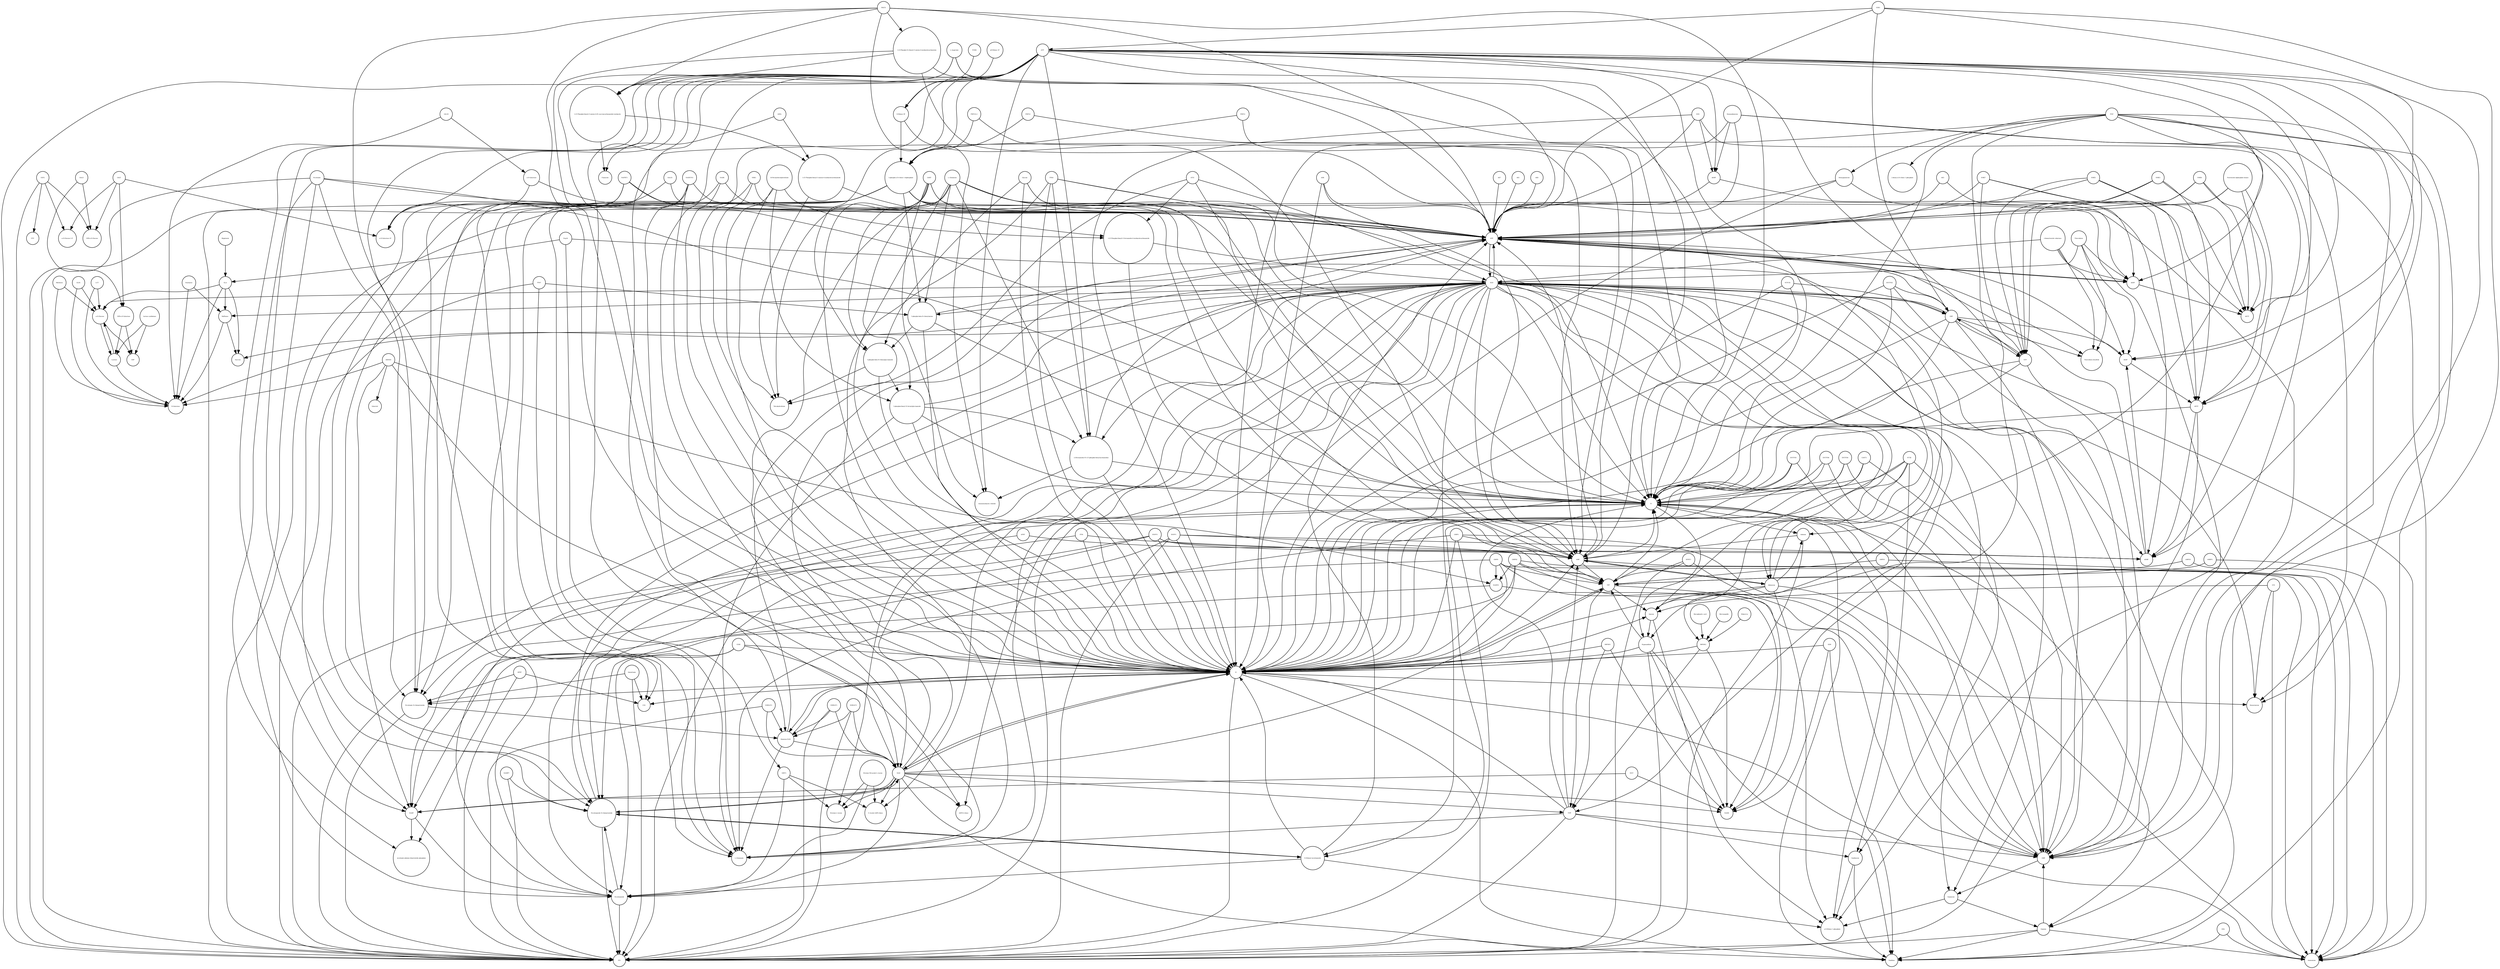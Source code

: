 strict digraph  {
"D-Galactose" [annotation="http_//identifiers.org/CHEBI_27667|http_//identifiers.org/pubchem.compound_439353|http_//identifiers.org/bigg.metabolite_gal_bD", bipartite=0, cls="simple chemical", fontsize=4, label="D-Galactose", shape=circle];
PRPS1 [annotation="http_//identifiers.org/uniprot_P60891", bipartite=0, cls=macromolecule, fontsize=4, label=PRPS1, shape=circle];
LCT [annotation="http_//identifiers.org/uniprot_P09848", bipartite=0, cls=macromolecule, fontsize=4, label=LCT, shape=circle];
ITPA [annotation="http_//identifiers.org/uniprot_Q9BY32", bipartite=0, cls=macromolecule, fontsize=4, label=ITPA, shape=circle];
"Mycophenolic acid" [annotation="urn_miriam_pubmed_5799033|http_//identifiers.org/CHEBI_168396|http_//identifiers.org/pubchem.compound_446541", bipartite=0, cls="simple chemical", fontsize=4, label="Mycophenolic acid", shape=circle];
Glycine [annotation="http_//identifiers.org/CHEBI_15428|http_//identifiers.org/pubchem.compound_750|http_//identifiers.org/bigg.metabolite_gly", bipartite=0, cls="simple chemical", fontsize=4, label=Glycine, shape=circle];
Sucrose [annotation="http_//identifiers.org/CHEBI_17992|http_//identifiers.org/pubchem.compound_5988|http_//identifiers.org/bigg.metabolite_sucr", bipartite=0, cls="simple chemical", fontsize=4, label=Sucrose, shape=circle];
AMPD1 [annotation="http_//identifiers.org/uniprot_P23109", bipartite=0, cls=macromolecule, fontsize=4, label=AMPD1, shape=circle];
IMPDH1 [annotation="http_//identifiers.org/uniprot_P20839", bipartite=0, cls=macromolecule, fontsize=4, label=IMPDH1, shape=circle];
Pi [annotation="http_//identifiers.org/CHEBI_18367|http_//identifiers.org/pubchem.compound_1061|http_//identifiers.org/bigg.metabolite_pi", bipartite=0, cls="simple chemical", fontsize=4, label=Pi, shape=circle];
NME3 [annotation="http_//identifiers.org/uniprot_Q13232", bipartite=0, cls=macromolecule, fontsize=4, label=NME3, shape=circle];
AK5 [annotation="http_//identifiers.org/uniprot_Q9Y6K8", bipartite=0, cls=macromolecule, fontsize=4, label=AK5, shape=circle];
dGDP [annotation="http_//identifiers.org/CHEBI_28862|http_//identifiers.org/pubchem.compound_135398595|http_//identifiers.org/bigg.metabolite_dgdp", bipartite=0, cls="simple chemical", fontsize=4, label=dGDP, shape=circle];
NAD [annotation="http_//identifiers.org/CHEBI_15846|http_//identifiers.org/pubchem.compound_5892|http_//identifiers.org/bigg.metabolite_nad", bipartite=0, cls="simple chemical", fontsize=4, label=NAD, shape=circle];
Nicotinate [annotation="http_//identifiers.org/CHEBI_32544|http_//identifiers.org/pubchem.compound_937|http_//identifiers.org/bigg.metabolite_nicnt", bipartite=0, cls="simple chemical", fontsize=4, label=Nicotinate, shape=circle];
ENTPD4 [annotation="http_//identifiers.org/uniprot_Q9Y227", bipartite=0, cls=macromolecule, fontsize=4, label=ENTPD4, shape=circle];
PPi [annotation="http_//identifiers.org/CHEBI_18361|http_//identifiers.org/pubchem.compound_644102|http_//identifiers.org/bigg.metabolite_ppi", bipartite=0, cls="simple chemical", fontsize=4, label=PPi, shape=circle];
Merimepodib [annotation="urn_miriam_pubmed_10878288|http_//identifiers.org/pubchem.compound_53241", bipartite=0, cls="simple chemical", fontsize=4, label=Merimepodib, shape=circle];
NAPRT1 [annotation="http_//identifiers.org/uniprot_Q6XQN6", bipartite=0, cls=macromolecule, fontsize=4, label=NAPRT1, shape=circle];
PRPS2 [annotation="http_//identifiers.org/uniprot_P11908", bipartite=0, cls=macromolecule, fontsize=4, label=PRPS2, shape=circle];
QPRT [annotation="http_//identifiers.org/uniprot_Q15274", bipartite=0, cls=macromolecule, fontsize=4, label=QPRT, shape=circle];
"N-Ribosyl-nicotinamide" [annotation="http_//identifiers.org/CHEBI_15927|http_//identifiers.org/pubchem.compound_439924|http_//identifiers.org/bigg.metabolite_rnam", bipartite=0, cls="simple chemical", fontsize=4, label="N-Ribosyl-nicotinamide", shape=circle];
Fumarate [annotation="http_//identifiers.org/CHEBI_29806|http_//identifiers.org/pubchem.compound_5460307|http_//identifiers.org/bigg.metabolite_fum", bipartite=0, cls="simple chemical", fontsize=4, label=Fumarate, shape=circle];
AKR1B1 [annotation="http_//identifiers.org/uniprot_P15121", bipartite=0, cls=macromolecule, fontsize=4, label=AKR1B1, shape=circle];
NMNAT3 [annotation="urn_miriam_pubmed_17402747|http_//identifiers.org/uniprot_Q96T66", bipartite=0, cls=macromolecule, fontsize=4, label=NMNAT3, shape=circle];
dAMP [annotation="http_//identifiers.org/CHEBI_17713|http_//identifiers.org/pubchem.compound_12599|http_//identifiers.org/bigg.metabolite_damp", bipartite=0, cls="simple chemical", fontsize=4, label=dAMP, shape=circle];
CANT1 [annotation="http_//identifiers.org/uniprot_Q8WVQ1", bipartite=0, cls=macromolecule, fontsize=4, label=CANT1, shape=circle];
"⍺D-Ribose 1P" [annotation="http_//identifiers.org/CHEBI_16300|http_//identifiers.org/pubchem.compound_439236|http_//identifiers.org/bigg.metabolite_r1p", bipartite=0, cls="simple chemical", fontsize=4, label="⍺D-Ribose 1P", shape=circle];
Guanosine [annotation="http_//identifiers.org/CHEBI_16750|http_//identifiers.org/pubchem.compound_135398635|http_//identifiers.org/bigg.metabolite_gsn", bipartite=0, cls="simple chemical", fontsize=4, label=Guanosine, shape=circle];
"L-Aspartate" [annotation="http_//identifiers.org/CHEBI_17053|http_//identifiers.org/pubchem.compound_5960|http_//identifiers.org/bigg.metabolite_asp__L", bipartite=0, cls="simple chemical", fontsize=4, label="L-Aspartate", shape=circle];
"Nicotinate D-ribonucleotide" [annotation="http_//identifiers.org/CHEBI_15763|http_//identifiers.org/pubchem.compound_121992|http_//identifiers.org/bigg.metabolite_nicrnt", bipartite=0, cls="simple chemical", fontsize=4, label="Nicotinate D-ribonucleotide", shape=circle];
CD38 [annotation="urn_miriam_pubmed_16690024|http_//identifiers.org/uniprot_P28907", bipartite=0, cls=macromolecule, fontsize=4, label=CD38, shape=circle];
Adenine [annotation="http_//identifiers.org/CHEBI_16708|http_//identifiers.org/pubchem.compound_190|http_//identifiers.org/bigg.metabolite_ade", bipartite=0, cls="simple chemical", fontsize=4, label=Adenine, shape=circle];
PAICS [annotation="http_//identifiers.org/uniprot_P22234", bipartite=0, cls=macromolecule, fontsize=4, label=PAICS, shape=circle];
IMPDH2 [annotation="http_//identifiers.org/uniprot_P12268", bipartite=0, cls=macromolecule, fontsize=4, label=IMPDH2, shape=circle];
ADA [annotation="http_//identifiers.org/uniprot_P00813", bipartite=0, cls=macromolecule, fontsize=4, label=ADA, shape=circle];
"Nicotinamide D-ribonucleotide" [annotation="http_//identifiers.org/CHEBI_16171|http_//identifiers.org/pubchem.compound_14180", bipartite=0, cls="simple chemical", fontsize=4, label="Nicotinamide D-ribonucleotide", shape=circle];
IMP [annotation="http_//identifiers.org/CHEBI_17202|http_//identifiers.org/pubchem.compound_135398640|http_//identifiers.org/bigg.metabolite_imp", bipartite=0, cls="simple chemical", fontsize=4, label=IMP, shape=circle];
ENTPD5 [annotation="http_//identifiers.org/uniprot_O75356", bipartite=0, cls=macromolecule, fontsize=4, label=ENTPD5, shape=circle];
"⍺-D-Galactose-1P" [annotation="http_//identifiers.org/CHEBI_17973|http_//identifiers.org/pubchem.compound_123912|http_//identifiers.org/bigg.metabolite_gal1p", bipartite=0, cls="simple chemical", fontsize=4, label="⍺-D-Galactose-1P", shape=circle];
NME5 [annotation="http_//identifiers.org/uniprot_P56597", bipartite=0, cls=macromolecule, fontsize=4, label=NME5, shape=circle];
"Histone N6-acetyl-L-lysine" [annotation="http_//identifiers.org/pubchem.substance_5094", bipartite=0, cls="simple chemical", fontsize=4, label="Histone N6-acetyl-L-lysine", shape=circle];
GUK1 [annotation="urn_miriam_pubmed_8663313|http_//identifiers.org/uniprot_Q16774", bipartite=0, cls=macromolecule, fontsize=4, label=GUK1, shape=circle];
"5-phosphoribosyl-N-formylglycinamide" [annotation="http_//identifiers.org/pubchem.compound_129652037|http_//identifiers.org/bigg.metabolite_fgam", bipartite=0, cls="simple chemical", fontsize=4, label="5-phosphoribosyl-N-formylglycinamide", shape=circle];
NME7 [annotation="http_//identifiers.org/uniprot_Q9Y5B8", bipartite=0, cls=macromolecule, fontsize=4, label=NME7, shape=circle];
PNP [annotation="http_//identifiers.org/uniprot_P00491", bipartite=0, cls=macromolecule, fontsize=4, label=PNP, shape=circle];
Galacitol [annotation="http_//identifiers.org/CHEBI_16813|http_//identifiers.org/pubchem.compound_11850|http_//identifiers.org/bigg.metabolite_galt", bipartite=0, cls="simple chemical", fontsize=4, label=Galacitol, shape=circle];
PRPS1L1 [annotation="http_//identifiers.org/uniprot_P21108", bipartite=0, cls=macromolecule, fontsize=4, label=PRPS1L1, shape=circle];
Tetrahydrofolate [annotation="http_//identifiers.org/CHEBI_67016|http_//identifiers.org/pubchem.compound_135444742|http_//identifiers.org/bigg.metabolite_thf", bipartite=0, cls="simple chemical", fontsize=4, label=Tetrahydrofolate, shape=circle];
GALM [annotation="http_//identifiers.org/uniprot_Q96C23", bipartite=0, cls=macromolecule, fontsize=4, label=GALM, shape=circle];
NNT [annotation="http_//identifiers.org/uniprot_Q13423", bipartite=0, cls=macromolecule, fontsize=4, label=NNT, shape=circle];
Deoxyguanosine [annotation="http_//identifiers.org/CHEBI_17172|http_//identifiers.org/pubchem.compound_135398592|http_//identifiers.org/bigg.metabolite_dgsn", bipartite=0, cls="simple chemical", fontsize=4, label=Deoxyguanosine, shape=circle];
UDP [annotation="http_//identifiers.org/CHEBI_17659|http_//identifiers.org/pubchem.compound_6031|http_//identifiers.org/bigg.metabolite_udp", bipartite=0, cls="simple chemical", fontsize=4, label=UDP, shape=circle];
ENPP3 [annotation="http_//identifiers.org/uniprot_O14638", bipartite=0, cls=macromolecule, fontsize=4, label=ENPP3, shape=circle];
GMPR [annotation="http_//identifiers.org/uniprot_P36959", bipartite=0, cls=macromolecule, fontsize=4, label=GMPR, shape=circle];
"D-Ribose 5P" [annotation="http_//identifiers.org/CHEBI_78679|http_//identifiers.org/pubchem.compound_439167", bipartite=0, cls="simple chemical", fontsize=4, label="D-Ribose 5P", shape=circle];
"5-phospho-⍺-D-ribose 1-diphosphate" [annotation="http_//identifiers.org/CHEBI_17111|http_//identifiers.org/pubchem.compound_7339|http_//identifiers.org/bigg.metabolite_prpp", bipartite=0, cls="simple chemical", fontsize=4, label="5-phospho-⍺-D-ribose 1-diphosphate", shape=circle];
SIRT5 [annotation="urn_miriam_pubmed_17694089|http_//identifiers.org/uniprot_Q9NXA8", bipartite=0, cls=macromolecule, fontsize=4, label=SIRT5, shape=circle];
"nicotinate-adenine dinucleotide phosphate" [annotation="http_//identifiers.org/CHEBI_75967|http_//identifiers.org/pubchem.compound_71768143", bipartite=0, cls="simple chemical", fontsize=4, label="nicotinate-adenine dinucleotide phosphate", shape=circle];
"ribonucleoside reductase" [annotation="http_//identifiers.org/uniprot_P23921|http_//identifiers.org/uniprot_P31350|http_//identifiers.org/uniprot_Q7LG56", bipartite=0, cls=complex, fontsize=4, label="ribonucleoside reductase", shape=circle];
Nsp14 [annotation="urn_miriam_doi_10.1101%2F2020.03.22.002386|http_//identifiers.org/uniprot_P0C6X7", bipartite=0, cls=macromolecule, fontsize=4, label=Nsp14, shape=circle];
AK7 [annotation="http_//identifiers.org/uniprot_Q96M32", bipartite=0, cls=macromolecule, fontsize=4, label=AK7, shape=circle];
NT5E [annotation="urn_miriam_pubmed_2848759|http_//identifiers.org/uniprot_P21589", bipartite=0, cls=macromolecule, fontsize=4, label=NT5E, shape=circle];
Hypoxanthine [annotation="http_//identifiers.org/CHEBI_17368|http_//identifiers.org/pubchem.compound_135398638|http_//identifiers.org/bigg.metabolite_hxan", bipartite=0, cls="simple chemical", fontsize=4, label=Hypoxanthine, shape=circle];
NME6 [annotation="http_//identifiers.org/uniprot_O75414", bipartite=0, cls=macromolecule, fontsize=4, label=NME6, shape=circle];
"Aminoimidazole ribotide" [annotation="http_//identifiers.org/CHEBI_138560|http_//identifiers.org/pubchem.compound_161500|http_//identifiers.org/bigg.metabolite_airs", bipartite=0, cls="simple chemical", fontsize=4, label="Aminoimidazole ribotide", shape=circle];
NMNAT2 [annotation="urn_miriam_pubmed_12359228|http_//identifiers.org/uniprot_Q9BZQ4", bipartite=0, cls=macromolecule, fontsize=4, label=NMNAT2, shape=circle];
Quinolinate [annotation="http_//identifiers.org/CHEBI_16675|http_//identifiers.org/pubchem.compound_1066|http_//identifiers.org/bigg.metabolite_quln", bipartite=0, cls="simple chemical", fontsize=4, label=Quinolinate, shape=circle];
"1-(5'-Phosphoribosyl)-5-amino-4-(N-succinocarboxamide)-imidazole" [annotation="http_//identifiers.org/CHEBI_18319|http_//identifiers.org/pubchem.compound_160666", bipartite=0, cls="simple chemical", fontsize=4, label="1-(5'-Phosphoribosyl)-5-amino-4-(N-succinocarboxamide)-imidazole", shape=circle];
NMNAT1 [annotation="urn_miriam_pubmed_12359228|http_//identifiers.org/uniprot_Q9HAN9", bipartite=0, cls=macromolecule, fontsize=4, label=NMNAT1, shape=circle];
"ADP-D-ribose" [annotation="http_//identifiers.org/CHEBI_16960|http_//identifiers.org/pubchem.compound_33576", bipartite=0, cls="simple chemical", fontsize=4, label="ADP-D-ribose", shape=circle];
"Nucleoside diphosphate kinase" [annotation="http_//identifiers.org/uniprot_P15531|http_//identifiers.org/uniprot_P22392", bipartite=0, cls=complex, fontsize=4, label="Nucleoside diphosphate kinase", shape=circle];
GALT [annotation="http_//identifiers.org/uniprot_P07902", bipartite=0, cls=macromolecule, fontsize=4, label=GALT, shape=circle];
ENTPD6 [annotation="http_//identifiers.org/uniprot_O75354", bipartite=0, cls=macromolecule, fontsize=4, label=ENTPD6, shape=circle];
UTP [annotation="http_//identifiers.org/CHEBI_15713|http_//identifiers.org/pubchem.compound_6133|http_//identifiers.org/bigg.metabolite_utp", bipartite=0, cls="simple chemical", fontsize=4, label=UTP, shape=circle];
GDP [annotation="http_//identifiers.org/CHEBI_17552|http_//identifiers.org/pubchem.compound_135398619|http_//identifiers.org/bigg.metabolite_gdp", bipartite=0, cls="simple chemical", fontsize=4, label=GDP, shape=circle];
GALE [annotation="http_//identifiers.org/uniprot_Q14376", bipartite=0, cls=macromolecule, fontsize=4, label=GALE, shape=circle];
"Histone-L-lysine" [annotation="http_//identifiers.org/CHEBI_5738|http_//identifiers.org/pubchem.substance_5447|http_//identifiers.org/pubchem.substance_223439948", bipartite=0, cls="simple chemical", fontsize=4, label="Histone-L-lysine", shape=circle];
"⍺-D-Ribose 1-phosphate" [annotation="http_//identifiers.org/CHEBI_16300|http_//identifiers.org/pubchem.compound_439236|http_//identifiers.org/bigg.metabolite_r1p", bipartite=0, cls="simple chemical", fontsize=4, label="⍺-D-Ribose 1-phosphate", shape=circle];
NADSYN1 [annotation="urn_miriam_pubmed_12547821|http_//identifiers.org/uniprot_Q6IA69", bipartite=0, cls=macromolecule, fontsize=4, label=NADSYN1, shape=circle];
Xanthosine [annotation="http_//identifiers.org/CHEBI_18107|http_//identifiers.org/pubchem.compound_64959|http_//identifiers.org/bigg.metabolite_xtsn", bipartite=0, cls="simple chemical", fontsize=4, label=Xanthosine, shape=circle];
ADK [annotation="http_//identifiers.org/uniprot_P55263", bipartite=0, cls=macromolecule, fontsize=4, label=ADK, shape=circle];
"2-(Formamido)-N1-(5'-phosphoribosyl)acetamidine" [annotation="http_//identifiers.org/pubchem.compound_5462266|http_//identifiers.org/bigg.metabolite_fpram", bipartite=0, cls="simple chemical", fontsize=4, label="2-(Formamido)-N1-(5'-phosphoribosyl)acetamidine", shape=circle];
Deoxyinosine [annotation="http_//identifiers.org/CHEBI_28997|http_//identifiers.org/pubchem.compound_135398593|http_//identifiers.org/bigg.metabolite_din", bipartite=0, cls="simple chemical", fontsize=4, label=Deoxyinosine, shape=circle];
NADPH [annotation="http_//identifiers.org/CHEBI_16474|http_//identifiers.org/pubchem.compound_5884|http_//identifiers.org/bigg.metabolite_nadph", bipartite=0, cls="simple chemical", fontsize=4, label=NADPH, shape=circle];
Thioredoxin [annotation="http_//identifiers.org/CHEBI_15033|http_//identifiers.org/pubchem.substance_223441017|http_//identifiers.org/pubchem.substance_3635", bipartite=0, cls="simple chemical", fontsize=4, label=Thioredoxin, shape=circle];
PPAT [annotation="http_//identifiers.org/uniprot_Q06203", bipartite=0, cls=macromolecule, fontsize=4, label=PPAT, shape=circle];
ATIC [annotation="http_//identifiers.org/uniprot_P31939", bipartite=0, cls=macromolecule, fontsize=4, label=ATIC, shape=circle];
Migalastat [annotation="urn_miriam_pubmed_10866822|http_//identifiers.org/CHEBI_135923|http_//identifiers.org/pubchem.compound_176077", bipartite=0, cls="simple chemical", fontsize=4, label=Migalastat, shape=circle];
NTPCR [annotation="http_//identifiers.org/uniprot_Q9BSD7", bipartite=0, cls=macromolecule, fontsize=4, label=NTPCR, shape=circle];
NADP [annotation="http_//identifiers.org/CHEBI_18009|http_//identifiers.org/pubchem.compound_5886|http_//identifiers.org/bigg.metabolite_nadp", bipartite=0, cls="simple chemical", fontsize=4, label=NADP, shape=circle];
GDA [annotation="http_//identifiers.org/uniprot_Q9Y2T3", bipartite=0, cls=macromolecule, fontsize=4, label=GDA, shape=circle];
ENPP1 [annotation="http_//identifiers.org/uniprot_P22413", bipartite=0, cls=macromolecule, fontsize=4, label=ENPP1, shape=circle];
XMP [annotation="http_//identifiers.org/CHEBI_15652|http_//identifiers.org/pubchem.compound_73323|http_//identifiers.org/bigg.metabolite_xmp", bipartite=0, cls="simple chemical", fontsize=4, label=XMP, shape=circle];
"O-Acetyl-ADP-ribose" [annotation="http_//identifiers.org/CHEBI_76279|http_//identifiers.org/pubchem.compound_72193709", bipartite=0, cls="simple chemical", fontsize=4, label="O-Acetyl-ADP-ribose", shape=circle];
AK1 [annotation="http_//identifiers.org/uniprot_P00568", bipartite=0, cls=macromolecule, fontsize=4, label=AK1, shape=circle];
"10-Formyltetrahydrofolate" [annotation="http_//identifiers.org/CHEBI_15637|http_//identifiers.org/pubchem.compound_135450591|http_//identifiers.org/bigg.metabolite_10fthf", bipartite=0, cls="simple chemical", fontsize=4, label="10-Formyltetrahydrofolate", shape=circle];
dATP [annotation="http_//identifiers.org/CHEBI_16284|http_//identifiers.org/pubchem.compound_15993|http_//identifiers.org/bigg.metabolite_datp", bipartite=0, cls="simple chemical", fontsize=4, label=dATP, shape=circle];
"UDP-⍺-D-Galactose" [annotation="http_//identifiers.org/CHEBI_66914|http_//identifiers.org/pubchem.compound_18068|http_//identifiers.org/bigg.metabolite_udpgal", bipartite=0, cls="simple chemical", fontsize=4, label="UDP-⍺-D-Galactose", shape=circle];
Guanine [annotation="http_//identifiers.org/CHEBI_16235|http_//identifiers.org/pubchem.compound_135398634|http_//identifiers.org/bigg.metabolite_gua", bipartite=0, cls="simple chemical", fontsize=4, label=Guanine, shape=circle];
GALK1 [annotation="http_//identifiers.org/uniprot_P51570", bipartite=0, cls=macromolecule, fontsize=4, label=GALK1, shape=circle];
GMPS [annotation="urn_miriam_pubmed_8089153|http_//identifiers.org/uniprot_P49915", bipartite=0, cls=macromolecule, fontsize=4, label=GMPS, shape=circle];
XDH [annotation="http_//identifiers.org/uniprot_P47989", bipartite=0, cls=macromolecule, fontsize=4, label=XDH, shape=circle];
Adenosine [annotation="http_//identifiers.org/CHEBI_16335|http_//identifiers.org/pubchem.compound_60961|http_//identifiers.org/bigg.metabolite_adn", bipartite=0, cls="simple chemical", fontsize=4, label=Adenosine, shape=circle];
"1-(5'-Phosphoribosyl)-5-amino-4-imidazolecarboxamide" [annotation="http_//identifiers.org/CHEBI_18406|http_//identifiers.org/pubchem.compound_65110|http_//identifiers.org/bigg.metabolite_aicar", bipartite=0, cls="simple chemical", fontsize=4, label="1-(5'-Phosphoribosyl)-5-amino-4-imidazolecarboxamide", shape=circle];
"⍺-D-Galactose" [annotation="http_//identifiers.org/CHEBI_28061|http_//identifiers.org/pubchem.compound_439357|http_//identifiers.org/bigg.metabolite_gal", bipartite=0, cls="simple chemical", fontsize=4, label="⍺-D-Galactose", shape=circle];
"5-phospho-beta-D-ribosylamine" [annotation="http_//identifiers.org/CHEBI_37737|http_//identifiers.org/pubchem.compound_439905|http_//identifiers.org/bigg.metabolite_pram", bipartite=0, cls="simple chemical", fontsize=4, label="5-phospho-beta-D-ribosylamine", shape=circle];
GMP [annotation="http_//identifiers.org/CHEBI_17345|http_//identifiers.org/pubchem.compound_135398631|http_//identifiers.org/bigg.metabolite_gmp", bipartite=0, cls="simple chemical", fontsize=4, label=GMP, shape=circle];
dADP [annotation="http_//identifiers.org/CHEBI_16174|http_//identifiers.org/pubchem.compound_188966|http_//identifiers.org/bigg.metabolite_dadp", bipartite=0, cls="simple chemical", fontsize=4, label=dADP, shape=circle];
Deoxyadenosine [annotation="http_//identifiers.org/CHEBI_17256|http_//identifiers.org/pubchem.compound_13730|http_//identifiers.org/bigg.metabolite_dadsn", bipartite=0, cls="simple chemical", fontsize=4, label=Deoxyadenosine, shape=circle];
CO2 [annotation="http_//identifiers.org/CHEBI_16526|http_//identifiers.org/pubchem.compound_280|http_//identifiers.org/bigg.metabolite_co2", bipartite=0, cls="simple chemical", fontsize=4, label=CO2, shape=circle];
dGTP [annotation="http_//identifiers.org/CHEBI_16497|http_//identifiers.org/pubchem.compound_135398599|http_//identifiers.org/bigg.metabolite_dgtp", bipartite=0, cls="simple chemical", fontsize=4, label=dGTP, shape=circle];
Lactose [annotation="http_//identifiers.org/CHEBI_17716|http_//identifiers.org/pubchem.compound_440995|http_//identifiers.org/bigg.metabolite_lcts", bipartite=0, cls="simple chemical", fontsize=4, label=Lactose, shape=circle];
"1-(5'-Phosphoribosyl)-5-formamido-4-imidazolecarboxamide" [annotation="http_//identifiers.org/CHEBI_18381|http_//identifiers.org/pubchem.compound_166760|http_//identifiers.org/bigg.metabolite_fprica", bipartite=0, cls="simple chemical", fontsize=4, label="1-(5'-Phosphoribosyl)-5-formamido-4-imidazolecarboxamide", shape=circle];
"Thioredoxin disulfide" [annotation="http_//identifiers.org/CHEBI_18191|http_//identifiers.org/pubchem.substance_11533266|http_//identifiers.org/pubchem.substance_3636", bipartite=0, cls="simple chemical", fontsize=4, label="Thioredoxin disulfide", shape=circle];
"L-Glutamine" [annotation="http_//identifiers.org/CHEBI_18050|http_//identifiers.org/pubchem.compound_5961|http_//identifiers.org/bigg.metabolite_gln__L", bipartite=0, cls="simple chemical", fontsize=4, label="L-Glutamine", shape=circle];
"L-Glutamate" [annotation="http_//identifiers.org/CHEBI_16015|http_//identifiers.org/pubchem.compound_33032|http_//identifiers.org/bigg.metabolite_glu__L", bipartite=0, cls="simple chemical", fontsize=4, label="L-Glutamate", shape=circle];
ADP [annotation="http_//identifiers.org/CHEBI_16761|http_//identifiers.org/pubchem.compound_6022|http_//identifiers.org/bigg.metabolite_adp", bipartite=0, cls="simple chemical", fontsize=4, label=ADP, shape=circle];
NADH [annotation="http_//identifiers.org/CHEBI_16908|http_//identifiers.org/pubchem.compound_439153|http_//identifiers.org/bigg.metabolite_nadh", bipartite=0, cls="simple chemical", fontsize=4, label=NADH, shape=circle];
NADK [annotation="http_//identifiers.org/uniprot_O95544", bipartite=0, cls=macromolecule, fontsize=4, label=NADK, shape=circle];
"Deamino-NAD" [annotation="http_//identifiers.org/CHEBI_18304|http_//identifiers.org/pubchem.compound_135421870|http_//identifiers.org/bigg.metabolite_dnad", bipartite=0, cls="simple chemical", fontsize=4, label="Deamino-NAD", shape=circle];
ENTPD2 [annotation="http_//identifiers.org/uniprot_Q9Y5L3", bipartite=0, cls=macromolecule, fontsize=4, label=ENTPD2, shape=circle];
AMPD3 [annotation="http_//identifiers.org/uniprot_Q01432", bipartite=0, cls=macromolecule, fontsize=4, label=AMPD3, shape=circle];
AMP [annotation="http_//identifiers.org/CHEBI_16027|http_//identifiers.org/pubchem.compound_6083|http_//identifiers.org/bigg.metabolite_amp", bipartite=0, cls="simple chemical", fontsize=4, label=AMP, shape=circle];
ADSL [annotation="http_//identifiers.org/uniprot_P30566", bipartite=0, cls=macromolecule, fontsize=4, label=ADSL, shape=circle];
Melibiose [annotation="http_//identifiers.org/CHEBI_28053|http_//identifiers.org/pubchem.compound_440658|http_//identifiers.org/bigg.metabolite_melib", bipartite=0, cls="simple chemical", fontsize=4, label=Melibiose, shape=circle];
GMPR2 [annotation="http_//identifiers.org/uniprot_Q9P2T1", bipartite=0, cls=macromolecule, fontsize=4, label=GMPR2, shape=circle];
AK8 [annotation="http_//identifiers.org/uniprot_Q96MA6", bipartite=0, cls=macromolecule, fontsize=4, label=AK8, shape=circle];
Xanthine [annotation="http_//identifiers.org/CHEBI_15318|http_//identifiers.org/pubchem.compound_1188|http_//identifiers.org/bigg.metabolite_xan", bipartite=0, cls="simple chemical", fontsize=4, label=Xanthine, shape=circle];
PFAS [annotation="http_//identifiers.org/uniprot_O15067", bipartite=0, cls=macromolecule, fontsize=4, label=PFAS, shape=circle];
H2O [annotation="http_//identifiers.org/CHEBI_15377|http_//identifiers.org/pubchem.compound_962|http_//identifiers.org/bigg.metabolite_h2o", bipartite=0, cls="simple chemical", fontsize=4, label=H2O, shape=circle];
dGMP [annotation="http_//identifiers.org/CHEBI_16192|http_//identifiers.org/pubchem.compound_135398597|http_//identifiers.org/bigg.metabolite_dgmp", bipartite=0, cls="simple chemical", fontsize=4, label=dGMP, shape=circle];
H [annotation="http_//identifiers.org/CHEBI_24636|http_//identifiers.org/pubchem.compound_1038|http_//identifiers.org/bigg.metabolite_h", bipartite=0, cls="simple chemical", fontsize=4, label=H, shape=circle];
"5-phospho-beta-D-ribosylglycinamide" [annotation="http_//identifiers.org/CHEBI_143788|http_//identifiers.org/pubchem.compound_129630972|http_//identifiers.org/bigg.metabolite_gar", bipartite=0, cls="simple chemical", fontsize=4, label="5-phospho-beta-D-ribosylglycinamide", shape=circle];
Inosine [annotation="http_//identifiers.org/CHEBI_17596|http_//identifiers.org/pubchem.compound_35398641|http_//identifiers.org/bigg.metabolite_ins", bipartite=0, cls="simple chemical", fontsize=4, label=Inosine, shape=circle];
"2-deoxy-⍺-D-ribose 1-phosphate" [annotation="http_//identifiers.org/CHEBI_28542|http_//identifiers.org/pubchem.compound_439287|http_//identifiers.org/bigg.metabolite_2dr1p", bipartite=0, cls="simple chemical", fontsize=4, label="2-deoxy-⍺-D-ribose 1-phosphate", shape=circle];
"⍺-D-Glucose-1-P" [annotation="http_//identifiers.org/CHEBI_29042|http_//identifiers.org/pubchem.compound_439165|http_//identifiers.org/bigg.metabolite_g1p", bipartite=0, cls="simple chemical", fontsize=4, label="⍺-D-Glucose-1-P", shape=circle];
NRK1 [annotation="http_//identifiers.org/uniprot_Q9NWW6", bipartite=0, cls=macromolecule, fontsize=4, label=NRK1, shape=circle];
PGM2 [annotation="http_//identifiers.org/uniprot_Q96G03", bipartite=0, cls=macromolecule, fontsize=4, label=PGM2, shape=circle];
Stachyose [annotation="http_//identifiers.org/CHEBI_17164|http_//identifiers.org/pubchem.compound_439531|http_//identifiers.org/bigg.metabolite_stys", bipartite=0, cls="simple chemical", fontsize=4, label=Stachyose, shape=circle];
GLA [annotation="http_//identifiers.org/uniprot_P06280", bipartite=0, cls=macromolecule, fontsize=4, label=GLA, shape=circle];
Nicotinamide [annotation="http_//identifiers.org/CHEBI_17154|http_//identifiers.org/pubchem.compound_936|http_//identifiers.org/bigg.metabolite_ncam", bipartite=0, cls="simple chemical", fontsize=4, label=Nicotinamide, shape=circle];
UGP2 [annotation="http_//identifiers.org/uniprot_Q16851", bipartite=0, cls=macromolecule, fontsize=4, label=UGP2, shape=circle];
GLB1 [annotation="http_//identifiers.org/uniprot_P16278", bipartite=0, cls=macromolecule, fontsize=4, label=GLB1, shape=circle];
"lactose synthetase" [annotation="http_//identifiers.org/uniprot_P00709|http_//identifiers.org/uniprot_P15291", bipartite=0, cls=complex, fontsize=4, label="lactose synthetase", shape=circle];
NAMPT [annotation="http_//identifiers.org/uniprot_P43490", bipartite=0, cls=macromolecule, fontsize=4, label=NAMPT, shape=circle];
APRT [annotation="http_//identifiers.org/uniprot_P07741", bipartite=0, cls=macromolecule, fontsize=4, label=APRT, shape=circle];
"UDP-⍺-D-Glucose" [annotation="http_//identifiers.org/CHEBI_46229|http_//identifiers.org/pubchem.compound_8629|http_//identifiers.org/bigg.metabolite_udpg", bipartite=0, cls="simple chemical", fontsize=4, label="UDP-⍺-D-Glucose", shape=circle];
Raffinose [annotation="http_//identifiers.org/CHEBI_16634|http_//identifiers.org/pubchem.compound_439242|http_//identifiers.org/bigg.metabolite_raffin", bipartite=0, cls="simple chemical", fontsize=4, label=Raffinose, shape=circle];
GTP [annotation="http_//identifiers.org/CHEBI_15996|http_//identifiers.org/pubchem.compound_35398633|http_//identifiers.org/bigg.metabolite_gtp", bipartite=0, cls="simple chemical", fontsize=4, label=GTP, shape=circle];
AMDP2 [annotation="http_//identifiers.org/uniprot_Q01433", bipartite=0, cls=macromolecule, fontsize=4, label=AMDP2, shape=circle];
Ribavirin [annotation="urn_miriam_pubmed_22555152|http_//identifiers.org/CHEBI_63580|http_//identifiers.org/pubchem.compound_37542", bipartite=0, cls="simple chemical", fontsize=4, label=Ribavirin, shape=circle];
"⍺-D-Glucose" [annotation="http_//identifiers.org/CHEBI_28102|http_//identifiers.org/pubchem.compound_79025|http_//identifiers.org/bigg.metabolite_glc__D", bipartite=0, cls="simple chemical", fontsize=4, label="⍺-D-Glucose", shape=circle];
ATP [annotation="http_//identifiers.org/CHEBI_15422|http_//identifiers.org/pubchem.compound_5957|http_//identifiers.org/bigg.metabolite_atp", bipartite=0, cls="simple chemical", fontsize=4, label=ATP, shape=circle];
GART [annotation="http_//identifiers.org/uniprot_P22102", bipartite=0, cls=macromolecule, fontsize=4, label=GART, shape=circle];
DCK [annotation="http_//identifiers.org/uniprot_P27707", bipartite=0, cls=macromolecule, fontsize=4, label=DCK, shape=circle];
HPRT1 [annotation="http_//identifiers.org/uniprot_P00492", bipartite=0, cls=macromolecule, fontsize=4, label=HPRT1, shape=circle];
Ammonium [annotation="http_//identifiers.org/CHEBI_28938|http_//identifiers.org/pubchem.compound_223|http_//identifiers.org/bigg.metabolite_nh4", bipartite=0, cls="simple chemical", fontsize=4, label=Ammonium, shape=circle];
"1-(5-Phospho-D-ribosyl)-5-amino-4-imidazolecarboxylate" [annotation="http_//identifiers.org/CHEBI_28413|http_//identifiers.org/pubchem.compound_165388|http_//identifiers.org/bigg.metabolite_5aizc", bipartite=0, cls="simple chemical", fontsize=4, label="1-(5-Phospho-D-ribosyl)-5-amino-4-imidazolecarboxylate", shape=circle];
PRPS1 -> AMP  [annotation="urn_miriam_kegg.reaction_R01049|urn_miriam_pubmed_4306285", interaction_type=catalysis];
PRPS1 -> "5-phospho-⍺-D-ribose 1-diphosphate"  [annotation="urn_miriam_kegg.reaction_R01049|urn_miriam_pubmed_4306285", interaction_type=catalysis];
LCT -> "D-Galactose"  [annotation="urn_miriam_kegg.reaction_R01100|urn_miriam_kegg.reaction_R06114|urn_miriam_ec-code_3.2.1.108|urn_miriam_pubmed_5822067", interaction_type=catalysis];
LCT -> "⍺-D-Glucose"  [annotation="urn_miriam_kegg.reaction_R01100|urn_miriam_kegg.reaction_R06114|urn_miriam_ec-code_3.2.1.108|urn_miriam_pubmed_5822067", interaction_type=catalysis];
ITPA -> PPi  [annotation="urn_miriam_kegg.reaction_R01855|urn_miriam_pubmed_4310599", interaction_type=catalysis];
ITPA -> dGMP  [annotation="urn_miriam_kegg.reaction_R01855|urn_miriam_pubmed_4310599", interaction_type=catalysis];
ITPA -> H  [annotation="urn_miriam_kegg.reaction_R01855|urn_miriam_pubmed_4310599", interaction_type=catalysis];
"Mycophenolic acid" -> IMPDH2  [annotation="urn_miriam_doi_10.1101%2F2020.03.22.002386|urn_miriam_pubmed_22555152|urn_miriam_pubmed_5799033|urn_miriam_pubmed_10878288", interaction_type=inhibition];
Glycine -> "5-phospho-beta-D-ribosylglycinamide"  [annotation="", interaction_type=production];
Glycine -> Pi  [annotation="", interaction_type=production];
Glycine -> ADP  [annotation="", interaction_type=production];
Glycine -> H  [annotation="", interaction_type=production];
AMPD1 -> Ammonium  [annotation="urn_miriam_pubmed_13463019|urn_miriam_kegg.reaction_R00181", interaction_type=catalysis];
AMPD1 -> IMP  [annotation="urn_miriam_pubmed_13463019|urn_miriam_kegg.reaction_R00181", interaction_type=catalysis];
IMPDH1 -> NADH  [annotation="", interaction_type=catalysis];
IMPDH1 -> XMP  [annotation="", interaction_type=catalysis];
IMPDH1 -> H  [annotation="", interaction_type=catalysis];
Pi -> Adenine  [annotation="", interaction_type=production];
Pi -> "⍺-D-Ribose 1-phosphate"  [annotation="", interaction_type=production];
Pi -> Xanthine  [annotation="", interaction_type=production];
Pi -> Nicotinamide  [annotation="", interaction_type=production];
Pi -> Hypoxanthine  [annotation="", interaction_type=production];
Pi -> Guanine  [annotation="", interaction_type=production];
NME3 -> ADP  [annotation="urn_miriam_kegg.reaction_R01137|urn_miriam_pubmed_13211603", interaction_type=catalysis];
NME3 -> GTP  [annotation="urn_miriam_kegg.reaction_R00330|urn_miriam_pubmed_13363863", interaction_type=catalysis];
NME3 -> dGTP  [annotation="urn_miriam_pubmed_13363863|urn_miriam_kegg.reaction_R01857", interaction_type=catalysis];
NME3 -> dATP  [annotation="urn_miriam_kegg.reaction_R01137|urn_miriam_pubmed_13211603", interaction_type=catalysis];
AK5 -> ADP  [annotation="urn_miriam_pubmed_13549414|urn_miriam_kegg.reaction_R00127", interaction_type=catalysis];
AK5 -> dADP  [annotation="urn_miriam_pubmed_5862227|urn_miriam_kegg.reaction_R01547", interaction_type=catalysis];
dGDP -> dGTP  [annotation="", interaction_type=production];
dGDP -> ADP  [annotation="", interaction_type=production];
NAD -> NADP  [annotation="", interaction_type=production];
NAD -> NADH  [annotation="", interaction_type=production];
NAD -> AMP  [annotation="", interaction_type=production];
NAD -> "Nicotinamide D-ribonucleotide"  [annotation="", interaction_type=production];
NAD -> H  [annotation="", interaction_type=production];
NAD -> ADP  [annotation="", interaction_type=production];
NAD -> XMP  [annotation="", interaction_type=production];
NAD -> "O-Acetyl-ADP-ribose"  [annotation="", interaction_type=production];
NAD -> Nicotinamide  [annotation="", interaction_type=production];
NAD -> "Histone-L-lysine"  [annotation="", interaction_type=production];
NAD -> Xanthine  [annotation="", interaction_type=production];
NAD -> "ADP-D-ribose"  [annotation="", interaction_type=production];
Nicotinate -> Nicotinamide  [annotation="", interaction_type=production];
Nicotinate -> "nicotinate-adenine dinucleotide phosphate"  [annotation="", interaction_type=production];
Nicotinate -> "Nicotinate D-ribonucleotide"  [annotation="", interaction_type=production];
Nicotinate -> PPi  [annotation="", interaction_type=production];
Nicotinate -> ADP  [annotation="", interaction_type=production];
Nicotinate -> Pi  [annotation="", interaction_type=production];
ENTPD4 -> GMP  [annotation="urn_miriam_kegg.reaction_R00328", interaction_type=catalysis];
ENTPD4 -> Pi  [annotation="urn_miriam_kegg.reaction_R00328", interaction_type=catalysis];
ENTPD4 -> H  [annotation="urn_miriam_kegg.reaction_R00328", interaction_type=catalysis];
Merimepodib -> IMPDH2  [annotation="urn_miriam_doi_10.1101%2F2020.03.22.002386|urn_miriam_pubmed_22555152|urn_miriam_pubmed_5799033|urn_miriam_pubmed_10878288", interaction_type=inhibition];
NAPRT1 -> ADP  [annotation="urn_miriam_kegg.reaction_R01724|urn_miriam_pubmed_4324895", interaction_type=catalysis];
NAPRT1 -> Pi  [annotation="urn_miriam_kegg.reaction_R01724|urn_miriam_pubmed_4324895", interaction_type=catalysis];
NAPRT1 -> PPi  [annotation="urn_miriam_kegg.reaction_R01724|urn_miriam_pubmed_4324895", interaction_type=catalysis];
NAPRT1 -> "Nicotinate D-ribonucleotide"  [annotation="urn_miriam_kegg.reaction_R01724|urn_miriam_pubmed_4324895", interaction_type=catalysis];
PRPS2 -> AMP  [annotation="urn_miriam_kegg.reaction_R01049|urn_miriam_pubmed_4306285", interaction_type=catalysis];
PRPS2 -> "5-phospho-⍺-D-ribose 1-diphosphate"  [annotation="urn_miriam_kegg.reaction_R01049|urn_miriam_pubmed_4306285", interaction_type=catalysis];
QPRT -> CO2  [annotation="urn_miriam_pubmed_5320648|urn_miriam_pubmed_14165928|urn_miriam_kegg.reaction_R03348", interaction_type=catalysis];
QPRT -> PPi  [annotation="urn_miriam_pubmed_5320648|urn_miriam_pubmed_14165928|urn_miriam_kegg.reaction_R03348", interaction_type=catalysis];
QPRT -> "Nicotinate D-ribonucleotide"  [annotation="urn_miriam_pubmed_5320648|urn_miriam_pubmed_14165928|urn_miriam_kegg.reaction_R03348", interaction_type=catalysis];
"N-Ribosyl-nicotinamide" -> "⍺-D-Ribose 1-phosphate"  [annotation="", interaction_type=production];
"N-Ribosyl-nicotinamide" -> Nicotinamide  [annotation="", interaction_type=production];
"N-Ribosyl-nicotinamide" -> H  [annotation="", interaction_type=production];
"N-Ribosyl-nicotinamide" -> "Nicotinamide D-ribonucleotide"  [annotation="", interaction_type=production];
"N-Ribosyl-nicotinamide" -> ADP  [annotation="", interaction_type=production];
AKR1B1 -> "D-Galactose"  [annotation="urn_miriam_kegg.reaction_R01095|urn_miriam_pubmed_30201105", interaction_type=catalysis];
AKR1B1 -> H  [annotation="urn_miriam_kegg.reaction_R01095|urn_miriam_pubmed_30201105", interaction_type=catalysis];
AKR1B1 -> Galacitol  [annotation="urn_miriam_kegg.reaction_R01095|urn_miriam_pubmed_30201105", interaction_type=catalysis];
AKR1B1 -> NADPH  [annotation="urn_miriam_kegg.reaction_R01095|urn_miriam_pubmed_30201105", interaction_type=catalysis];
AKR1B1 -> NADP  [annotation="urn_miriam_kegg.reaction_R01095|urn_miriam_pubmed_30201105", interaction_type=catalysis];
NMNAT3 -> "Deamino-NAD"  [annotation="urn_miriam_pubmed_13717628|urn_miriam_kegg.reaction_R03005", interaction_type=catalysis];
NMNAT3 -> PPi  [annotation="urn_miriam_kegg.reaction_R00137|urn_miriam_pubmed_13684981", interaction_type=catalysis];
NMNAT3 -> NAD  [annotation="urn_miriam_kegg.reaction_R00137|urn_miriam_pubmed_13684981", interaction_type=catalysis];
dAMP -> ADP  [annotation="", interaction_type=production];
dAMP -> dADP  [annotation="", interaction_type=production];
CANT1 -> GMP  [annotation="urn_miriam_kegg.reaction_R00328", interaction_type=catalysis];
CANT1 -> Pi  [annotation="urn_miriam_kegg.reaction_R00328", interaction_type=catalysis];
CANT1 -> H  [annotation="urn_miriam_kegg.reaction_R00328", interaction_type=catalysis];
"⍺D-Ribose 1P" -> "D-Ribose 5P"  [annotation="", interaction_type=production];
Guanosine -> "⍺-D-Ribose 1-phosphate"  [annotation="", interaction_type=production];
Guanosine -> Guanine  [annotation="", interaction_type=production];
"L-Aspartate" -> Pi  [annotation="", interaction_type=production];
"L-Aspartate" -> H  [annotation="", interaction_type=production];
"L-Aspartate" -> ADP  [annotation="", interaction_type=production];
"L-Aspartate" -> "1-(5'-Phosphoribosyl)-5-amino-4-(N-succinocarboxamide)-imidazole"  [annotation="", interaction_type=production];
"Nicotinate D-ribonucleotide" -> "Deamino-NAD"  [annotation="", interaction_type=production];
"Nicotinate D-ribonucleotide" -> PPi  [annotation="", interaction_type=production];
CD38 -> Nicotinamide  [annotation="urn_miriam_pubmed_11866528|urn_miriam_kegg.reaction_R00102", interaction_type=catalysis];
CD38 -> "nicotinate-adenine dinucleotide phosphate"  [annotation="urn_miriam_pubmed_11829748|urn_miriam_kegg.reaction_R00119", interaction_type=catalysis];
CD38 -> H  [annotation="urn_miriam_pubmed_11866528|urn_miriam_kegg.reaction_R00102", interaction_type=catalysis];
CD38 -> "ADP-D-ribose"  [annotation="urn_miriam_pubmed_11866528|urn_miriam_kegg.reaction_R00102", interaction_type=catalysis];
Adenine -> PPi  [annotation="", interaction_type=production];
Adenine -> AMP  [annotation="", interaction_type=production];
PAICS -> CO2  [annotation="urn_miriam_pubmed_9500840|urn_miriam_kegg.reaction_R04209", interaction_type=catalysis];
PAICS -> H  [annotation="urn_miriam_kegg.reaction_R04591|urn_miriam_pubmed_3036807", interaction_type=catalysis];
PAICS -> "Aminoimidazole ribotide"  [annotation="urn_miriam_pubmed_9500840|urn_miriam_kegg.reaction_R04209", interaction_type=catalysis];
PAICS -> "1-(5-Phospho-D-ribosyl)-5-amino-4-imidazolecarboxylate"  [annotation="urn_miriam_pubmed_9500840|urn_miriam_kegg.reaction_R04209", interaction_type=catalysis];
PAICS -> ADP  [annotation="urn_miriam_kegg.reaction_R04591|urn_miriam_pubmed_3036807", interaction_type=catalysis];
PAICS -> Pi  [annotation="urn_miriam_kegg.reaction_R04591|urn_miriam_pubmed_3036807", interaction_type=catalysis];
PAICS -> "1-(5'-Phosphoribosyl)-5-amino-4-(N-succinocarboxamide)-imidazole"  [annotation="urn_miriam_kegg.reaction_R04591|urn_miriam_pubmed_3036807", interaction_type=catalysis];
IMPDH2 -> NADH  [annotation="", interaction_type=catalysis];
IMPDH2 -> XMP  [annotation="", interaction_type=catalysis];
IMPDH2 -> H  [annotation="", interaction_type=catalysis];
ADA -> Deoxyinosine  [annotation="urn_miriam_kegg.reaction_R02556|urn_miriam_pubmed_14927650", interaction_type=catalysis];
ADA -> Ammonium  [annotation="urn_miriam_kegg.reaction_R01560|urn_miriam_pubmed_14927650", interaction_type=catalysis];
ADA -> Inosine  [annotation="urn_miriam_kegg.reaction_R01560|urn_miriam_pubmed_14927650", interaction_type=catalysis];
"Nicotinamide D-ribonucleotide" -> Pi  [annotation="", interaction_type=production];
"Nicotinamide D-ribonucleotide" -> "N-Ribosyl-nicotinamide"  [annotation="", interaction_type=production];
"Nicotinamide D-ribonucleotide" -> PPi  [annotation="", interaction_type=production];
"Nicotinamide D-ribonucleotide" -> NAD  [annotation="", interaction_type=production];
IMP -> Inosine  [annotation="", interaction_type=production];
IMP -> Pi  [annotation="", interaction_type=production];
IMP -> H  [annotation="", interaction_type=production];
IMP -> NADH  [annotation="", interaction_type=production];
IMP -> XMP  [annotation="", interaction_type=production];
ENTPD5 -> GMP  [annotation="urn_miriam_kegg.reaction_R00328", interaction_type=catalysis];
ENTPD5 -> Pi  [annotation="urn_miriam_kegg.reaction_R00328", interaction_type=catalysis];
ENTPD5 -> H  [annotation="urn_miriam_kegg.reaction_R00328", interaction_type=catalysis];
NME5 -> ADP  [annotation="urn_miriam_kegg.reaction_R01137|urn_miriam_pubmed_13211603", interaction_type=catalysis];
NME5 -> GTP  [annotation="urn_miriam_kegg.reaction_R00330|urn_miriam_pubmed_13363863", interaction_type=catalysis];
NME5 -> dGTP  [annotation="urn_miriam_pubmed_13363863|urn_miriam_kegg.reaction_R01857", interaction_type=catalysis];
NME5 -> dATP  [annotation="urn_miriam_kegg.reaction_R01137|urn_miriam_pubmed_13211603", interaction_type=catalysis];
"Histone N6-acetyl-L-lysine" -> Nicotinamide  [annotation="", interaction_type=production];
"Histone N6-acetyl-L-lysine" -> "O-Acetyl-ADP-ribose"  [annotation="", interaction_type=production];
"Histone N6-acetyl-L-lysine" -> "Histone-L-lysine"  [annotation="", interaction_type=production];
GUK1 -> ADP  [annotation="urn_miriam_kegg.reaction_R00332|urn_miriam_pubmed_4307347", interaction_type=catalysis];
GUK1 -> dGDP  [annotation="urn_miriam_kegg.reaction_R02090|urn_miriam_pubmed_14253449", interaction_type=catalysis];
GUK1 -> ATP  [annotation="urn_miriam_kegg.reaction_R00332|urn_miriam_pubmed_4307347", interaction_type=catalysis];
GUK1 -> GMP  [annotation="urn_miriam_kegg.reaction_R00332|urn_miriam_pubmed_4307347", interaction_type=catalysis];
GUK1 -> GDP  [annotation="urn_miriam_kegg.reaction_R00332|urn_miriam_pubmed_4307347", interaction_type=catalysis];
"5-phosphoribosyl-N-formylglycinamide" -> H  [annotation="", interaction_type=production];
"5-phosphoribosyl-N-formylglycinamide" -> "L-Glutamate"  [annotation="", interaction_type=production];
"5-phosphoribosyl-N-formylglycinamide" -> ADP  [annotation="", interaction_type=production];
"5-phosphoribosyl-N-formylglycinamide" -> "2-(Formamido)-N1-(5'-phosphoribosyl)acetamidine"  [annotation="", interaction_type=production];
"5-phosphoribosyl-N-formylglycinamide" -> Pi  [annotation="", interaction_type=production];
NME7 -> ADP  [annotation="urn_miriam_kegg.reaction_R01137|urn_miriam_pubmed_13211603", interaction_type=catalysis];
NME7 -> GTP  [annotation="urn_miriam_kegg.reaction_R00330|urn_miriam_pubmed_13363863", interaction_type=catalysis];
NME7 -> dGTP  [annotation="urn_miriam_pubmed_13363863|urn_miriam_kegg.reaction_R01857", interaction_type=catalysis];
NME7 -> dATP  [annotation="urn_miriam_kegg.reaction_R01137|urn_miriam_pubmed_13211603", interaction_type=catalysis];
PNP -> Adenine  [annotation="urn_miriam_kegg.reaction_R01561|urn_miriam_pubmed_13405917", interaction_type=catalysis];
PNP -> "⍺-D-Ribose 1-phosphate"  [annotation="urn_miriam_kegg.reaction_R02147|urn_miriam_pubmed_5768862", interaction_type=catalysis];
PNP -> Xanthine  [annotation="urn_miriam_pubmed_13405917|urn_miriam_kegg.reaction_R02297", interaction_type=catalysis];
PNP -> Nicotinamide  [annotation="urn_miriam_kegg.reaction_R02294", interaction_type=catalysis];
PNP -> Deoxyinosine  [annotation="urn_miriam_kegg.reaction_R02748|urn_miriam_pubmed_13405917", interaction_type=catalysis];
PNP -> "2-deoxy-⍺-D-ribose 1-phosphate"  [annotation="urn_miriam_kegg.reaction_R01969|urn_miriam_pubmed_5768862", interaction_type=catalysis];
PNP -> Hypoxanthine  [annotation="urn_miriam_kegg.reaction_R01863|urn_miriam_pubmed_5768862", interaction_type=catalysis];
PNP -> Pi  [annotation="urn_miriam_kegg.reaction_R01969|urn_miriam_pubmed_5768862", interaction_type=catalysis];
PNP -> Deoxyguanosine  [annotation="urn_miriam_kegg.reaction_R01969|urn_miriam_pubmed_5768862", interaction_type=catalysis];
PNP -> Guanine  [annotation="urn_miriam_kegg.reaction_R02147|urn_miriam_pubmed_5768862", interaction_type=catalysis];
PRPS1L1 -> AMP  [annotation="urn_miriam_kegg.reaction_R01049|urn_miriam_pubmed_4306285", interaction_type=catalysis];
PRPS1L1 -> "5-phospho-⍺-D-ribose 1-diphosphate"  [annotation="urn_miriam_kegg.reaction_R01049|urn_miriam_pubmed_4306285", interaction_type=catalysis];
GALM -> "D-Galactose"  [annotation="urn_miriam_pubmed_9778377|urn_miriam_pubmed_15026423|urn_miriam_kegg.reaction_R10619", interaction_type=catalysis];
GALM -> "⍺-D-Galactose"  [annotation="urn_miriam_pubmed_9778377|urn_miriam_pubmed_15026423|urn_miriam_kegg.reaction_R10619", interaction_type=catalysis];
NNT -> NADP  [annotation="urn_miriam_kegg.reaction_R00112", interaction_type=catalysis];
NNT -> NADH  [annotation="urn_miriam_kegg.reaction_R00112", interaction_type=catalysis];
Deoxyguanosine -> ADP  [annotation="", interaction_type=production];
Deoxyguanosine -> dGMP  [annotation="", interaction_type=production];
Deoxyguanosine -> H  [annotation="", interaction_type=production];
ENPP3 -> AMP  [annotation="urn_miriam_kegg.reaction_R00103|urn_miriam_pubmed_13428775", interaction_type=catalysis];
ENPP3 -> "Nicotinamide D-ribonucleotide"  [annotation="urn_miriam_kegg.reaction_R00103|urn_miriam_pubmed_13428775", interaction_type=catalysis];
ENPP3 -> dGMP  [annotation="urn_miriam_kegg.reaction_R01855|urn_miriam_pubmed_4310599", interaction_type=catalysis];
ENPP3 -> H  [annotation="urn_miriam_kegg.reaction_R01855|urn_miriam_pubmed_4310599", interaction_type=catalysis];
ENPP3 -> PPi  [annotation="urn_miriam_kegg.reaction_R01855|urn_miriam_pubmed_4310599", interaction_type=catalysis];
GMPR -> H  [annotation="", interaction_type=catalysis];
GMPR -> GMP  [annotation="", interaction_type=catalysis];
GMPR -> Ammonium  [annotation="", interaction_type=catalysis];
GMPR -> IMP  [annotation="", interaction_type=catalysis];
GMPR -> NADPH  [annotation="", interaction_type=catalysis];
GMPR -> NADP  [annotation="", interaction_type=catalysis];
"D-Ribose 5P" -> AMP  [annotation="", interaction_type=production];
"D-Ribose 5P" -> "5-phospho-⍺-D-ribose 1-diphosphate"  [annotation="", interaction_type=production];
"5-phospho-⍺-D-ribose 1-diphosphate" -> GMP  [annotation="", interaction_type=production];
"5-phospho-⍺-D-ribose 1-diphosphate" -> PPi  [annotation="", interaction_type=production];
"5-phospho-⍺-D-ribose 1-diphosphate" -> "Nicotinate D-ribonucleotide"  [annotation="", interaction_type=production];
"5-phospho-⍺-D-ribose 1-diphosphate" -> ADP  [annotation="", interaction_type=production];
"5-phospho-⍺-D-ribose 1-diphosphate" -> Pi  [annotation="", interaction_type=production];
"5-phospho-⍺-D-ribose 1-diphosphate" -> "Nicotinamide D-ribonucleotide"  [annotation="", interaction_type=production];
"5-phospho-⍺-D-ribose 1-diphosphate" -> IMP  [annotation="", interaction_type=production];
"5-phospho-⍺-D-ribose 1-diphosphate" -> "5-phospho-beta-D-ribosylamine"  [annotation="", interaction_type=production];
"5-phospho-⍺-D-ribose 1-diphosphate" -> "L-Glutamate"  [annotation="", interaction_type=production];
"5-phospho-⍺-D-ribose 1-diphosphate" -> CO2  [annotation="", interaction_type=production];
"5-phospho-⍺-D-ribose 1-diphosphate" -> AMP  [annotation="", interaction_type=production];
SIRT5 -> Nicotinamide  [annotation="urn_miriam_pubmed_16756498|urn_miriam_kegg.reaction_R10633", interaction_type=catalysis];
SIRT5 -> "O-Acetyl-ADP-ribose"  [annotation="urn_miriam_pubmed_16756498|urn_miriam_kegg.reaction_R10633", interaction_type=catalysis];
SIRT5 -> "Histone-L-lysine"  [annotation="urn_miriam_pubmed_16756498|urn_miriam_kegg.reaction_R10633", interaction_type=catalysis];
"ribonucleoside reductase" -> dADP  [annotation="urn_miriam_kegg.reaction_R2017|urn_miriam_pubmed_4543472", interaction_type=catalysis];
"ribonucleoside reductase" -> H2O  [annotation="urn_miriam_kegg.reaction_R02019|urn_miriam_pubmed_4543472", interaction_type=catalysis];
"ribonucleoside reductase" -> "Thioredoxin disulfide"  [annotation="urn_miriam_kegg.reaction_R02019|urn_miriam_pubmed_4543472", interaction_type=catalysis];
"ribonucleoside reductase" -> dGDP  [annotation="urn_miriam_kegg.reaction_R02019|urn_miriam_pubmed_4543472", interaction_type=catalysis];
Nsp14 -> SIRT5  [annotation="urn_miriam_doi_10.1101%2F2020.03.22.002386", interaction_type=modulation];
Nsp14 -> GLA  [annotation="urn_miriam_doi_10.1101%2F2020.03.22.002386|urn_miriam_pubmed_10866822", interaction_type=modulation];
Nsp14 -> IMPDH2  [annotation="urn_miriam_doi_10.1101%2F2020.03.22.002386|urn_miriam_pubmed_22555152|urn_miriam_pubmed_5799033|urn_miriam_pubmed_10878288", interaction_type=modulation];
AK7 -> ADP  [annotation="urn_miriam_pubmed_13549414|urn_miriam_kegg.reaction_R00127", interaction_type=catalysis];
NT5E -> Adenosine  [annotation="urn_miriam_pubmed_16746659|urn_miriam_kegg.reaction_R00183", interaction_type=catalysis];
NT5E -> Pi  [annotation="urn_miriam_kegg.reaction_R01227|urn_miriam_pubmed_16746659", interaction_type=catalysis];
NT5E -> "N-Ribosyl-nicotinamide"  [annotation="urn_miriam_kegg.reaction_R02323|urn_miriam_pubmed_16746659", interaction_type=catalysis];
NT5E -> Xanthosine  [annotation="urn_miriam_kegg.reaction_R02719|urn_miriam_pubmed_16746659", interaction_type=catalysis];
NT5E -> Inosine  [annotation="urn_miriam_pubmed_14444527|urn_miriam_kegg.reaction_R01126", interaction_type=catalysis];
NT5E -> Guanosine  [annotation="urn_miriam_kegg.reaction_R01227|urn_miriam_pubmed_16746659", interaction_type=catalysis];
Hypoxanthine -> H  [annotation="", interaction_type=production];
Hypoxanthine -> NADH  [annotation="", interaction_type=production];
Hypoxanthine -> Xanthine  [annotation="", interaction_type=production];
Hypoxanthine -> PPi  [annotation="", interaction_type=production];
Hypoxanthine -> IMP  [annotation="", interaction_type=production];
NME6 -> ADP  [annotation="urn_miriam_kegg.reaction_R01137|urn_miriam_pubmed_13211603", interaction_type=catalysis];
NME6 -> GTP  [annotation="urn_miriam_kegg.reaction_R00330|urn_miriam_pubmed_13363863", interaction_type=catalysis];
NME6 -> dGTP  [annotation="urn_miriam_pubmed_13363863|urn_miriam_kegg.reaction_R01857", interaction_type=catalysis];
NME6 -> dATP  [annotation="urn_miriam_kegg.reaction_R01137|urn_miriam_pubmed_13211603", interaction_type=catalysis];
NMNAT2 -> "Deamino-NAD"  [annotation="urn_miriam_pubmed_13717628|urn_miriam_kegg.reaction_R03005", interaction_type=catalysis];
NMNAT2 -> PPi  [annotation="urn_miriam_kegg.reaction_R00137|urn_miriam_pubmed_13684981", interaction_type=catalysis];
NMNAT2 -> NAD  [annotation="urn_miriam_kegg.reaction_R00137|urn_miriam_pubmed_13684981", interaction_type=catalysis];
Quinolinate -> CO2  [annotation="", interaction_type=production];
Quinolinate -> PPi  [annotation="", interaction_type=production];
Quinolinate -> "Nicotinate D-ribonucleotide"  [annotation="", interaction_type=production];
"1-(5'-Phosphoribosyl)-5-amino-4-(N-succinocarboxamide)-imidazole" -> Fumarate  [annotation="", interaction_type=production];
"1-(5'-Phosphoribosyl)-5-amino-4-(N-succinocarboxamide)-imidazole" -> "1-(5'-Phosphoribosyl)-5-amino-4-imidazolecarboxamide"  [annotation="", interaction_type=production];
NMNAT1 -> "Deamino-NAD"  [annotation="urn_miriam_pubmed_13717628|urn_miriam_kegg.reaction_R03005", interaction_type=catalysis];
NMNAT1 -> PPi  [annotation="urn_miriam_kegg.reaction_R00137|urn_miriam_pubmed_13684981", interaction_type=catalysis];
NMNAT1 -> NAD  [annotation="urn_miriam_kegg.reaction_R00137|urn_miriam_pubmed_13684981", interaction_type=catalysis];
"Nucleoside diphosphate kinase" -> ADP  [annotation="urn_miriam_kegg.reaction_R01137|urn_miriam_pubmed_13211603", interaction_type=catalysis];
"Nucleoside diphosphate kinase" -> GTP  [annotation="urn_miriam_kegg.reaction_R00330|urn_miriam_pubmed_13363863", interaction_type=catalysis];
"Nucleoside diphosphate kinase" -> dGTP  [annotation="urn_miriam_pubmed_13363863|urn_miriam_kegg.reaction_R01857", interaction_type=catalysis];
"Nucleoside diphosphate kinase" -> dATP  [annotation="urn_miriam_kegg.reaction_R01137|urn_miriam_pubmed_13211603", interaction_type=catalysis];
GALT -> "UDP-⍺-D-Galactose"  [annotation="urn_miriam_kegg.reaction_R00955|urn_miriam_pubmed_13260264", interaction_type=catalysis];
GALT -> "⍺-D-Galactose-1P"  [annotation="urn_miriam_kegg.reaction_R00955|urn_miriam_pubmed_13260264", interaction_type=catalysis];
GALT -> "UDP-⍺-D-Glucose"  [annotation="urn_miriam_kegg.reaction_R00955|urn_miriam_pubmed_13260264", interaction_type=catalysis];
GALT -> "⍺-D-Glucose-1-P"  [annotation="urn_miriam_kegg.reaction_R00955|urn_miriam_pubmed_13260264", interaction_type=catalysis];
ENTPD6 -> GMP  [annotation="urn_miriam_kegg.reaction_R00328", interaction_type=catalysis];
ENTPD6 -> Pi  [annotation="urn_miriam_kegg.reaction_R00328", interaction_type=catalysis];
ENTPD6 -> H  [annotation="urn_miriam_kegg.reaction_R00328", interaction_type=catalysis];
GDP -> GTP  [annotation="", interaction_type=production];
GDP -> ADP  [annotation="", interaction_type=production];
GDP -> GMP  [annotation="", interaction_type=production];
GDP -> H  [annotation="", interaction_type=production];
GDP -> Pi  [annotation="", interaction_type=production];
GDP -> H2O  [annotation="", interaction_type=production];
GDP -> "Thioredoxin disulfide"  [annotation="", interaction_type=production];
GDP -> dGDP  [annotation="", interaction_type=production];
GALE -> "UDP-⍺-D-Glucose"  [annotation="urn_miriam_kegg.reaction_R00291|urn_miriam_pubmed_31827638", interaction_type=catalysis];
GALE -> "UDP-⍺-D-Galactose"  [annotation="urn_miriam_kegg.reaction_R00291|urn_miriam_pubmed_31827638", interaction_type=catalysis];
NADSYN1 -> "L-Glutamate"  [annotation="urn_miriam_kegg.reaction_R00257|urn_miriam_pubmed_13717627", interaction_type=catalysis];
NADSYN1 -> NAD  [annotation="urn_miriam_kegg.reaction_R00257|urn_miriam_pubmed_13717627", interaction_type=catalysis];
NADSYN1 -> ADP  [annotation="urn_miriam_kegg.reaction_R00257|urn_miriam_pubmed_13717627", interaction_type=catalysis];
NADSYN1 -> H  [annotation="urn_miriam_kegg.reaction_R00257|urn_miriam_pubmed_13717627", interaction_type=catalysis];
Xanthosine -> "⍺-D-Ribose 1-phosphate"  [annotation="", interaction_type=production];
Xanthosine -> Xanthine  [annotation="", interaction_type=production];
ADK -> ADP  [annotation="urn_miriam_pubmed_14832298|urn_miriam_kegg.reaction_R00185", interaction_type=catalysis];
ADK -> AMP  [annotation="urn_miriam_pubmed_14832298|urn_miriam_kegg.reaction_R00185", interaction_type=catalysis];
ADK -> H  [annotation="urn_miriam_pubmed_14832298|urn_miriam_kegg.reaction_R00185", interaction_type=catalysis];
"2-(Formamido)-N1-(5'-phosphoribosyl)acetamidine" -> Pi  [annotation="", interaction_type=production];
"2-(Formamido)-N1-(5'-phosphoribosyl)acetamidine" -> "Aminoimidazole ribotide"  [annotation="", interaction_type=production];
"2-(Formamido)-N1-(5'-phosphoribosyl)acetamidine" -> ADP  [annotation="", interaction_type=production];
"2-(Formamido)-N1-(5'-phosphoribosyl)acetamidine" -> H  [annotation="", interaction_type=production];
NADPH -> NADP  [annotation="", interaction_type=production];
NADPH -> NADH  [annotation="", interaction_type=production];
Thioredoxin -> dADP  [annotation="", interaction_type=production];
Thioredoxin -> H2O  [annotation="", interaction_type=production];
Thioredoxin -> "Thioredoxin disulfide"  [annotation="", interaction_type=production];
Thioredoxin -> dGDP  [annotation="", interaction_type=production];
PPAT -> "L-Glutamate"  [annotation="urn_miriam_kegg.reaction_R01072|urn_miriam_pubmed_14235537", interaction_type=catalysis];
PPAT -> PPi  [annotation="urn_miriam_kegg.reaction_R01072|urn_miriam_pubmed_14235537", interaction_type=catalysis];
PPAT -> "5-phospho-beta-D-ribosylamine"  [annotation="urn_miriam_kegg.reaction_R01072|urn_miriam_pubmed_14235537", interaction_type=catalysis];
ATIC -> H2O  [annotation="urn_miriam_kegg.reaction_R01127|urn_miriam_pubmed_13502325", interaction_type=catalysis];
ATIC -> IMP  [annotation="urn_miriam_kegg.reaction_R01127|urn_miriam_pubmed_13502325", interaction_type=catalysis];
ATIC -> "1-(5'-Phosphoribosyl)-5-formamido-4-imidazolecarboxamide"  [annotation="urn_miriam_kegg.reaction_R04560|urn_miriam_pubmed_13672969", interaction_type=catalysis];
ATIC -> Tetrahydrofolate  [annotation="urn_miriam_kegg.reaction_R04560|urn_miriam_pubmed_13672969", interaction_type=catalysis];
Migalastat -> GLA  [annotation="urn_miriam_doi_10.1101%2F2020.03.22.002386|urn_miriam_pubmed_10866822", interaction_type=inhibition];
NTPCR -> Pi  [annotation="urn_miriam_pubmed_17291528|urn_miriam_kegg.reaction_R00335", interaction_type=catalysis];
NTPCR -> GDP  [annotation="urn_miriam_pubmed_17291528|urn_miriam_kegg.reaction_R00335", interaction_type=catalysis];
NTPCR -> H  [annotation="urn_miriam_pubmed_17291528|urn_miriam_kegg.reaction_R00335", interaction_type=catalysis];
NADP -> Nicotinamide  [annotation="", interaction_type=production];
NADP -> "nicotinate-adenine dinucleotide phosphate"  [annotation="", interaction_type=production];
GDA -> Xanthine  [annotation="urn_miriam_pubmed_16578130|urn_miriam_kegg.reaction_R01676", interaction_type=catalysis];
GDA -> Ammonium  [annotation="urn_miriam_pubmed_16578130|urn_miriam_kegg.reaction_R01676", interaction_type=catalysis];
ENPP1 -> AMP  [annotation="urn_miriam_kegg.reaction_R00103|urn_miriam_pubmed_13428775", interaction_type=catalysis];
ENPP1 -> "Nicotinamide D-ribonucleotide"  [annotation="urn_miriam_kegg.reaction_R00103|urn_miriam_pubmed_13428775", interaction_type=catalysis];
ENPP1 -> dGMP  [annotation="urn_miriam_kegg.reaction_R01855|urn_miriam_pubmed_4310599", interaction_type=catalysis];
ENPP1 -> H  [annotation="urn_miriam_kegg.reaction_R01855|urn_miriam_pubmed_4310599", interaction_type=catalysis];
ENPP1 -> PPi  [annotation="urn_miriam_kegg.reaction_R01855|urn_miriam_pubmed_4310599", interaction_type=catalysis];
XMP -> Xanthosine  [annotation="", interaction_type=production];
XMP -> Pi  [annotation="", interaction_type=production];
XMP -> AMP  [annotation="", interaction_type=production];
XMP -> H  [annotation="", interaction_type=production];
XMP -> GMP  [annotation="", interaction_type=production];
XMP -> "L-Glutamate"  [annotation="", interaction_type=production];
XMP -> PPi  [annotation="", interaction_type=production];
AK1 -> ADP  [annotation="urn_miriam_pubmed_13549414|urn_miriam_kegg.reaction_R00127", interaction_type=catalysis];
"10-Formyltetrahydrofolate" -> "1-(5'-Phosphoribosyl)-5-formamido-4-imidazolecarboxamide"  [annotation="", interaction_type=production];
"10-Formyltetrahydrofolate" -> Tetrahydrofolate  [annotation="", interaction_type=production];
"10-Formyltetrahydrofolate" -> "5-phosphoribosyl-N-formylglycinamide"  [annotation="", interaction_type=production];
"10-Formyltetrahydrofolate" -> H  [annotation="", interaction_type=production];
"UDP-⍺-D-Galactose" -> UDP  [annotation="", interaction_type=production];
"UDP-⍺-D-Galactose" -> Lactose  [annotation="", interaction_type=production];
Guanine -> GMP  [annotation="", interaction_type=production];
Guanine -> PPi  [annotation="", interaction_type=production];
Guanine -> Xanthine  [annotation="", interaction_type=production];
Guanine -> Ammonium  [annotation="", interaction_type=production];
GALK1 -> "⍺-D-Galactose-1P"  [annotation="urn_miriam_pubmed_14596685|urn_miriam_kegg.reaction_R01092", interaction_type=catalysis];
GALK1 -> ADP  [annotation="urn_miriam_pubmed_14596685|urn_miriam_kegg.reaction_R01092", interaction_type=catalysis];
GMPS -> AMP  [annotation="urn_miriam_kegg.reaction_R01230|urn_miriam_pubmed_13563458", interaction_type=catalysis];
GMPS -> H  [annotation="urn_miriam_kegg.reaction_R01230|urn_miriam_pubmed_13563458", interaction_type=catalysis];
GMPS -> GMP  [annotation="urn_miriam_kegg.reaction_R01230|urn_miriam_pubmed_13563458", interaction_type=catalysis];
GMPS -> "L-Glutamate"  [annotation="urn_miriam_kegg.reaction_R01230|urn_miriam_pubmed_13563458", interaction_type=catalysis];
GMPS -> PPi  [annotation="urn_miriam_kegg.reaction_R01230|urn_miriam_pubmed_13563458", interaction_type=catalysis];
XDH -> NADH  [annotation="urn_miriam_kegg.reaction_R01863|urn_miriam_pubmed_18569334", interaction_type=catalysis];
XDH -> Xanthine  [annotation="urn_miriam_kegg.reaction_R01863|urn_miriam_pubmed_18569334", interaction_type=catalysis];
XDH -> H  [annotation="urn_miriam_kegg.reaction_R01863|urn_miriam_pubmed_18569334", interaction_type=catalysis];
Adenosine -> AMP  [annotation="", interaction_type=production];
Adenosine -> H  [annotation="", interaction_type=production];
Adenosine -> ADP  [annotation="", interaction_type=production];
Adenosine -> Adenine  [annotation="", interaction_type=production];
Adenosine -> "⍺-D-Ribose 1-phosphate"  [annotation="", interaction_type=production];
Adenosine -> Inosine  [annotation="", interaction_type=production];
Adenosine -> Ammonium  [annotation="", interaction_type=production];
"1-(5'-Phosphoribosyl)-5-amino-4-imidazolecarboxamide" -> "1-(5'-Phosphoribosyl)-5-formamido-4-imidazolecarboxamide"  [annotation="", interaction_type=production];
"1-(5'-Phosphoribosyl)-5-amino-4-imidazolecarboxamide" -> Tetrahydrofolate  [annotation="", interaction_type=production];
"⍺-D-Galactose" -> "⍺-D-Galactose-1P"  [annotation="", interaction_type=production];
"⍺-D-Galactose" -> ADP  [annotation="", interaction_type=production];
"5-phospho-beta-D-ribosylamine" -> "5-phospho-beta-D-ribosylglycinamide"  [annotation="", interaction_type=production];
"5-phospho-beta-D-ribosylamine" -> Pi  [annotation="", interaction_type=production];
"5-phospho-beta-D-ribosylamine" -> ADP  [annotation="", interaction_type=production];
"5-phospho-beta-D-ribosylamine" -> H  [annotation="", interaction_type=production];
GMP -> Pi  [annotation="", interaction_type=production];
GMP -> Guanosine  [annotation="", interaction_type=production];
dADP -> ADP  [annotation="", interaction_type=production];
dADP -> dATP  [annotation="", interaction_type=production];
Deoxyadenosine -> Ammonium  [annotation="", interaction_type=production];
Deoxyadenosine -> Deoxyinosine  [annotation="", interaction_type=production];
Deoxyadenosine -> H  [annotation="", interaction_type=production];
Deoxyadenosine -> ADP  [annotation="", interaction_type=production];
Deoxyadenosine -> dAMP  [annotation="", interaction_type=production];
dGTP -> PPi  [annotation="", interaction_type=production];
dGTP -> dGMP  [annotation="", interaction_type=production];
dGTP -> H  [annotation="", interaction_type=production];
Lactose -> "D-Galactose"  [annotation="", interaction_type=production];
Lactose -> "⍺-D-Glucose"  [annotation="", interaction_type=production];
"1-(5'-Phosphoribosyl)-5-formamido-4-imidazolecarboxamide" -> H2O  [annotation="", interaction_type=production];
"1-(5'-Phosphoribosyl)-5-formamido-4-imidazolecarboxamide" -> IMP  [annotation="", interaction_type=production];
"L-Glutamine" -> AMP  [annotation="", interaction_type=production];
"L-Glutamine" -> H  [annotation="", interaction_type=production];
"L-Glutamine" -> GMP  [annotation="", interaction_type=production];
"L-Glutamine" -> "L-Glutamate"  [annotation="", interaction_type=production];
"L-Glutamine" -> PPi  [annotation="", interaction_type=production];
"L-Glutamine" -> NAD  [annotation="", interaction_type=production];
"L-Glutamine" -> ADP  [annotation="", interaction_type=production];
"L-Glutamine" -> "5-phospho-beta-D-ribosylamine"  [annotation="", interaction_type=production];
"L-Glutamine" -> "2-(Formamido)-N1-(5'-phosphoribosyl)acetamidine"  [annotation="", interaction_type=production];
"L-Glutamine" -> Pi  [annotation="", interaction_type=production];
ADP -> H2O  [annotation="", interaction_type=production];
ADP -> dADP  [annotation="", interaction_type=production];
ADP -> "Thioredoxin disulfide"  [annotation="", interaction_type=production];
NADK -> NADP  [annotation="urn_miriam_pubmed_11594753|urn_miriam_kegg.reaction_R00104", interaction_type=catalysis];
NADK -> ADP  [annotation="urn_miriam_pubmed_11594753|urn_miriam_kegg.reaction_R00104", interaction_type=catalysis];
NADK -> H  [annotation="urn_miriam_pubmed_11594753|urn_miriam_kegg.reaction_R00104", interaction_type=catalysis];
"Deamino-NAD" -> "L-Glutamate"  [annotation="", interaction_type=production];
"Deamino-NAD" -> NAD  [annotation="", interaction_type=production];
"Deamino-NAD" -> ADP  [annotation="", interaction_type=production];
"Deamino-NAD" -> H  [annotation="", interaction_type=production];
ENTPD2 -> Pi  [annotation="urn_miriam_kegg.reaction_R00426|urn_miriam_pubmed_14953432", interaction_type=catalysis];
ENTPD2 -> GDP  [annotation="urn_miriam_pubmed_17291528|urn_miriam_kegg.reaction_R00335", interaction_type=catalysis];
ENTPD2 -> H  [annotation="urn_miriam_kegg.reaction_R00426|urn_miriam_pubmed_14953432", interaction_type=catalysis];
ENTPD2 -> GMP  [annotation="urn_miriam_kegg.reaction_R00426|urn_miriam_pubmed_14953432", interaction_type=catalysis];
AMPD3 -> Ammonium  [annotation="urn_miriam_pubmed_13463019|urn_miriam_kegg.reaction_R00181", interaction_type=catalysis];
AMPD3 -> IMP  [annotation="urn_miriam_pubmed_13463019|urn_miriam_kegg.reaction_R00181", interaction_type=catalysis];
AMP -> Adenosine  [annotation="", interaction_type=production];
AMP -> Pi  [annotation="", interaction_type=production];
AMP -> ADP  [annotation="", interaction_type=production];
AMP -> Ammonium  [annotation="", interaction_type=production];
AMP -> IMP  [annotation="", interaction_type=production];
ADSL -> Fumarate  [annotation="urn_miriam_kegg.reaction_R04559|urn_miriam_pubmed_13366975", interaction_type=catalysis];
ADSL -> "1-(5'-Phosphoribosyl)-5-amino-4-imidazolecarboxamide"  [annotation="urn_miriam_kegg.reaction_R04559|urn_miriam_pubmed_13366975", interaction_type=catalysis];
Melibiose -> "D-Galactose"  [annotation="", interaction_type=production];
Melibiose -> "⍺-D-Glucose"  [annotation="", interaction_type=production];
GMPR2 -> H  [annotation="", interaction_type=catalysis];
GMPR2 -> GMP  [annotation="", interaction_type=catalysis];
GMPR2 -> Ammonium  [annotation="", interaction_type=catalysis];
GMPR2 -> IMP  [annotation="", interaction_type=catalysis];
GMPR2 -> NADPH  [annotation="", interaction_type=catalysis];
GMPR2 -> NADP  [annotation="", interaction_type=catalysis];
AK8 -> ADP  [annotation="urn_miriam_pubmed_13549414|urn_miriam_kegg.reaction_R00127", interaction_type=catalysis];
PFAS -> H  [annotation="urn_miriam_kegg.reaction_R04463|urn_miriam_pubmed_13416226", interaction_type=catalysis];
PFAS -> "L-Glutamate"  [annotation="urn_miriam_kegg.reaction_R04463|urn_miriam_pubmed_13416226", interaction_type=catalysis];
PFAS -> ADP  [annotation="urn_miriam_kegg.reaction_R04463|urn_miriam_pubmed_13416226", interaction_type=catalysis];
PFAS -> "2-(Formamido)-N1-(5'-phosphoribosyl)acetamidine"  [annotation="urn_miriam_kegg.reaction_R04463|urn_miriam_pubmed_13416226", interaction_type=catalysis];
PFAS -> Pi  [annotation="urn_miriam_kegg.reaction_R04463|urn_miriam_pubmed_13416226", interaction_type=catalysis];
H2O -> IMP  [annotation="", interaction_type=production];
H2O -> Ammonium  [annotation="", interaction_type=production];
H2O -> Pi  [annotation="", interaction_type=production];
H2O -> "N-Ribosyl-nicotinamide"  [annotation="", interaction_type=production];
H2O -> "D-Galactose"  [annotation="", interaction_type=production];
H2O -> Sucrose  [annotation="", interaction_type=production];
H2O -> Deoxyinosine  [annotation="", interaction_type=production];
H2O -> NAD  [annotation="", interaction_type=production];
H2O -> H  [annotation="", interaction_type=production];
H2O -> "L-Glutamate"  [annotation="", interaction_type=production];
H2O -> ADP  [annotation="", interaction_type=production];
H2O -> AMP  [annotation="", interaction_type=production];
H2O -> PPi  [annotation="", interaction_type=production];
H2O -> GMP  [annotation="", interaction_type=production];
H2O -> Nicotinamide  [annotation="", interaction_type=production];
H2O -> "ADP-D-ribose"  [annotation="", interaction_type=production];
H2O -> Adenosine  [annotation="", interaction_type=production];
H2O -> "Nicotinate D-ribonucleotide"  [annotation="", interaction_type=production];
H2O -> Xanthine  [annotation="", interaction_type=production];
H2O -> NADH  [annotation="", interaction_type=production];
H2O -> Guanosine  [annotation="", interaction_type=production];
H2O -> "⍺-D-Glucose"  [annotation="", interaction_type=production];
H2O -> "Nicotinamide D-ribonucleotide"  [annotation="", interaction_type=production];
H2O -> Raffinose  [annotation="", interaction_type=production];
H2O -> Inosine  [annotation="", interaction_type=production];
H2O -> GDP  [annotation="", interaction_type=production];
H2O -> XMP  [annotation="", interaction_type=production];
H2O -> Xanthosine  [annotation="", interaction_type=production];
H2O -> dGMP  [annotation="", interaction_type=production];
H2O -> "2-(Formamido)-N1-(5'-phosphoribosyl)acetamidine"  [annotation="", interaction_type=production];
H2O -> "O-Acetyl-ADP-ribose"  [annotation="", interaction_type=production];
H2O -> "Histone-L-lysine"  [annotation="", interaction_type=production];
H2O -> "5-phospho-beta-D-ribosylamine"  [annotation="", interaction_type=production];
dGMP -> ADP  [annotation="", interaction_type=production];
dGMP -> dGDP  [annotation="", interaction_type=production];
H -> Inosine  [annotation="", interaction_type=production];
H -> Ammonium  [annotation="", interaction_type=production];
H -> IMP  [annotation="", interaction_type=production];
H -> Xanthine  [annotation="", interaction_type=production];
H -> NAD  [annotation="", interaction_type=production];
H -> PPi  [annotation="", interaction_type=production];
H -> Deoxyinosine  [annotation="", interaction_type=production];
H -> "Deamino-NAD"  [annotation="", interaction_type=production];
H -> CO2  [annotation="", interaction_type=production];
H -> "Nicotinate D-ribonucleotide"  [annotation="", interaction_type=production];
"5-phospho-beta-D-ribosylglycinamide" -> "5-phosphoribosyl-N-formylglycinamide"  [annotation="", interaction_type=production];
"5-phospho-beta-D-ribosylglycinamide" -> Tetrahydrofolate  [annotation="", interaction_type=production];
"5-phospho-beta-D-ribosylglycinamide" -> H  [annotation="", interaction_type=production];
Inosine -> "⍺-D-Ribose 1-phosphate"  [annotation="", interaction_type=production];
Inosine -> Hypoxanthine  [annotation="", interaction_type=production];
NRK1 -> "Nicotinamide D-ribonucleotide"  [annotation="urn_miriam_kegg.reaction_R02324|urn_miriam_pubmed_14907738", interaction_type=catalysis];
NRK1 -> ADP  [annotation="urn_miriam_kegg.reaction_R02324|urn_miriam_pubmed_14907738", interaction_type=catalysis];
NRK1 -> H  [annotation="urn_miriam_kegg.reaction_R02324|urn_miriam_pubmed_14907738", interaction_type=catalysis];
PGM2 -> "D-Ribose 5P"  [annotation="urn_miriam_kegg.reaction_R01057|urn_miriam_pubmed_4992818", interaction_type=catalysis];
Stachyose -> "D-Galactose"  [annotation="", interaction_type=production];
Stachyose -> Raffinose  [annotation="", interaction_type=production];
GLA -> "D-Galactose"  [annotation="urn_miriam_kegg.reaction_R01103|urn_miriam_pubmed_976079", interaction_type=catalysis];
GLA -> "⍺-D-Glucose"  [annotation="urn_miriam_kegg.reaction_R01101|urn_miriam_pubmed_16661511|urn_miriam_pubmed_976079", interaction_type=catalysis];
GLA -> Raffinose  [annotation="urn_miriam_kegg.reaction_R03634|urn_miriam_pubmed_976079", interaction_type=catalysis];
GLA -> Sucrose  [annotation="urn_miriam_kegg.reaction_R01103|urn_miriam_pubmed_976079", interaction_type=catalysis];
Nicotinamide -> PPi  [annotation="", interaction_type=production];
Nicotinamide -> "Nicotinamide D-ribonucleotide"  [annotation="", interaction_type=production];
UGP2 -> "UDP-⍺-D-Glucose"  [annotation="urn_miriam_kegg.reaction_R00289|urn_miriam_pubmed_30816613", interaction_type=catalysis];
UGP2 -> PPi  [annotation="urn_miriam_kegg.reaction_R00289|urn_miriam_pubmed_30816613", interaction_type=catalysis];
UGP2 -> "⍺-D-Glucose-1-P"  [annotation="urn_miriam_kegg.reaction_R00289|urn_miriam_pubmed_30816613", interaction_type=catalysis];
UGP2 -> UTP  [annotation="urn_miriam_kegg.reaction_R00289|urn_miriam_pubmed_30816613", interaction_type=catalysis];
GLB1 -> "D-Galactose"  [annotation="urn_miriam_kegg.reaction_R01100|urn_miriam_kegg.reaction_R06114|urn_miriam_ec-code_3.2.1.108|urn_miriam_pubmed_5822067", interaction_type=catalysis];
GLB1 -> "⍺-D-Glucose"  [annotation="urn_miriam_kegg.reaction_R01100|urn_miriam_kegg.reaction_R06114|urn_miriam_ec-code_3.2.1.108|urn_miriam_pubmed_5822067", interaction_type=catalysis];
"lactose synthetase" -> UDP  [annotation=urn_miriam_pubmed_11947697, interaction_type=catalysis];
"lactose synthetase" -> Lactose  [annotation=urn_miriam_pubmed_11947697, interaction_type=catalysis];
NAMPT -> PPi  [annotation=urn_miriam_pubmed_13416279, interaction_type=catalysis];
NAMPT -> "Nicotinamide D-ribonucleotide"  [annotation=urn_miriam_pubmed_13416279, interaction_type=catalysis];
APRT -> PPi  [annotation="urn_miriam_kegg.reaction_R00190|urn_miriam_pubmed_14392175", interaction_type=catalysis];
APRT -> AMP  [annotation="urn_miriam_kegg.reaction_R00190|urn_miriam_pubmed_14392175", interaction_type=catalysis];
Raffinose -> "D-Galactose"  [annotation="", interaction_type=production];
Raffinose -> Sucrose  [annotation="", interaction_type=production];
GTP -> Pi  [annotation="", interaction_type=production];
GTP -> GDP  [annotation="", interaction_type=production];
GTP -> H  [annotation="", interaction_type=production];
GTP -> GMP  [annotation="", interaction_type=production];
AMDP2 -> Ammonium  [annotation="urn_miriam_pubmed_13463019|urn_miriam_kegg.reaction_R00181", interaction_type=catalysis];
AMDP2 -> IMP  [annotation="urn_miriam_pubmed_13463019|urn_miriam_kegg.reaction_R00181", interaction_type=catalysis];
Ribavirin -> IMPDH2  [annotation="urn_miriam_doi_10.1101%2F2020.03.22.002386|urn_miriam_pubmed_22555152|urn_miriam_pubmed_5799033|urn_miriam_pubmed_10878288", interaction_type=inhibition];
"⍺-D-Glucose" -> UDP  [annotation="", interaction_type=production];
"⍺-D-Glucose" -> Lactose  [annotation="", interaction_type=production];
ATP -> H  [annotation="", interaction_type=production];
ATP -> "Nicotinamide D-ribonucleotide"  [annotation="", interaction_type=production];
ATP -> ADP  [annotation="", interaction_type=production];
ATP -> AMP  [annotation="", interaction_type=production];
ATP -> dGMP  [annotation="", interaction_type=production];
ATP -> NAD  [annotation="", interaction_type=production];
ATP -> "L-Glutamate"  [annotation="", interaction_type=production];
ATP -> Pi  [annotation="", interaction_type=production];
ATP -> "1-(5'-Phosphoribosyl)-5-amino-4-(N-succinocarboxamide)-imidazole"  [annotation="", interaction_type=production];
ATP -> PPi  [annotation="", interaction_type=production];
ATP -> GMP  [annotation="", interaction_type=production];
ATP -> dAMP  [annotation="", interaction_type=production];
ATP -> dGTP  [annotation="", interaction_type=production];
ATP -> dGDP  [annotation="", interaction_type=production];
ATP -> "Nicotinate D-ribonucleotide"  [annotation="", interaction_type=production];
ATP -> "Aminoimidazole ribotide"  [annotation="", interaction_type=production];
ATP -> GTP  [annotation="", interaction_type=production];
ATP -> dATP  [annotation="", interaction_type=production];
ATP -> "5-phospho-⍺-D-ribose 1-diphosphate"  [annotation="", interaction_type=production];
ATP -> dADP  [annotation="", interaction_type=production];
ATP -> "⍺-D-Galactose-1P"  [annotation="", interaction_type=production];
ATP -> "5-phospho-beta-D-ribosylglycinamide"  [annotation="", interaction_type=production];
ATP -> "2-(Formamido)-N1-(5'-phosphoribosyl)acetamidine"  [annotation="", interaction_type=production];
ATP -> NADP  [annotation="", interaction_type=production];
ATP -> "Deamino-NAD"  [annotation="", interaction_type=production];
GART -> H  [annotation="urn_miriam_pubmed_13563520|urn_miriam_kegg.reaction_R04144", interaction_type=catalysis];
GART -> ADP  [annotation="urn_miriam_pubmed_13563520|urn_miriam_kegg.reaction_R04144", interaction_type=catalysis];
GART -> Pi  [annotation="urn_miriam_pubmed_13563520|urn_miriam_kegg.reaction_R04144", interaction_type=catalysis];
GART -> "Aminoimidazole ribotide"  [annotation="urn_miriam_kegg.reaction_R04208|urn_miriam_pubmed_13405929", interaction_type=catalysis];
GART -> Tetrahydrofolate  [annotation="urn_miriam_kegg.reaction_R04325|urn_miriam_pubmed_2183217", interaction_type=catalysis];
GART -> "5-phosphoribosyl-N-formylglycinamide"  [annotation="urn_miriam_kegg.reaction_R04325|urn_miriam_pubmed_2183217", interaction_type=catalysis];
GART -> "5-phospho-beta-D-ribosylglycinamide"  [annotation="urn_miriam_pubmed_13563520|urn_miriam_kegg.reaction_R04144", interaction_type=catalysis];
DCK -> ADP  [annotation="urn_miriam_kegg.reaction_R02089|urn_miriam_pubmed_5667299", interaction_type=catalysis];
DCK -> dGMP  [annotation="urn_miriam_kegg.reaction_R01967|urn_miriam_pubmed_6260206", interaction_type=catalysis];
DCK -> H  [annotation="urn_miriam_kegg.reaction_R02089|urn_miriam_pubmed_5667299", interaction_type=catalysis];
DCK -> dAMP  [annotation="urn_miriam_kegg.reaction_R02089|urn_miriam_pubmed_5667299", interaction_type=catalysis];
HPRT1 -> GMP  [annotation="urn_miriam_kegg.reaction_R01229|urn_miriam_pubmed_14392175", interaction_type=catalysis];
HPRT1 -> PPi  [annotation="urn_miriam_pubmed_14392175|urn_miriam_kegg.reaction_R01132", interaction_type=catalysis];
HPRT1 -> IMP  [annotation="urn_miriam_pubmed_14392175|urn_miriam_kegg.reaction_R01132", interaction_type=catalysis];
"1-(5-Phospho-D-ribosyl)-5-amino-4-imidazolecarboxylate" -> Pi  [annotation="", interaction_type=production];
"1-(5-Phospho-D-ribosyl)-5-amino-4-imidazolecarboxylate" -> H  [annotation="", interaction_type=production];
"1-(5-Phospho-D-ribosyl)-5-amino-4-imidazolecarboxylate" -> ADP  [annotation="", interaction_type=production];
"1-(5-Phospho-D-ribosyl)-5-amino-4-imidazolecarboxylate" -> "1-(5'-Phosphoribosyl)-5-amino-4-(N-succinocarboxamide)-imidazole"  [annotation="", interaction_type=production];
}
